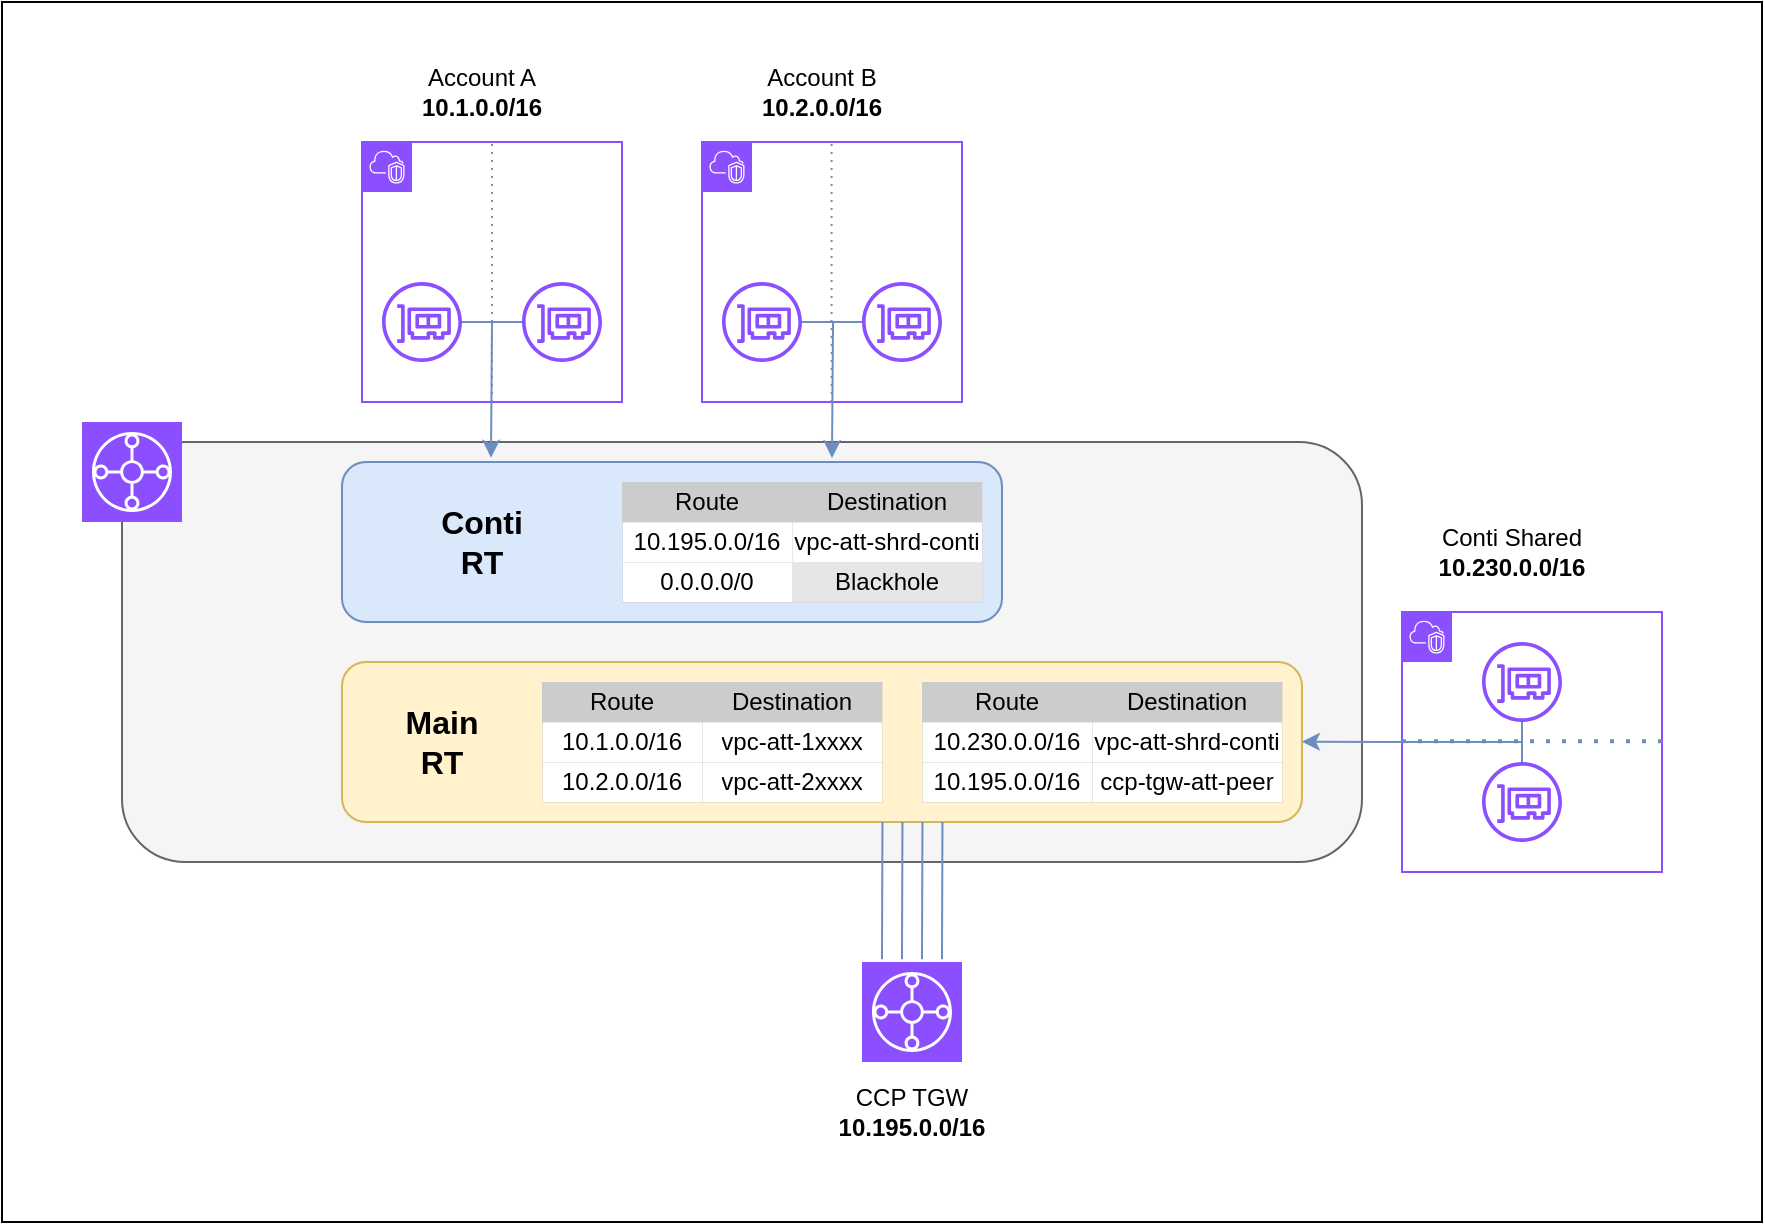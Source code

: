 <mxfile version="24.0.4" type="github" pages="2">
  <diagram name="Page-1" id="bHeleH2iJZLRtm8Bri4A">
    <mxGraphModel dx="1170" dy="650" grid="1" gridSize="10" guides="1" tooltips="1" connect="1" arrows="1" fold="1" page="1" pageScale="1" pageWidth="2000" pageHeight="2500" math="0" shadow="0">
      <root>
        <mxCell id="0" />
        <mxCell id="1" parent="0" />
        <mxCell id="oUUKeHMkKSvbWmKhPIZD-115" value="" style="group" vertex="1" connectable="0" parent="1">
          <mxGeometry x="390" y="290" width="840" height="580" as="geometry" />
        </mxCell>
        <mxCell id="FUO3zjhA67Dk34TEMoPN-1" value="" style="rounded=0;whiteSpace=wrap;html=1;" vertex="1" parent="oUUKeHMkKSvbWmKhPIZD-115">
          <mxGeometry x="-40" y="-30" width="880" height="610" as="geometry" />
        </mxCell>
        <mxCell id="oUUKeHMkKSvbWmKhPIZD-1" value="" style="rounded=1;whiteSpace=wrap;html=1;fillColor=#f5f5f5;fontColor=#333333;strokeColor=#666666;" vertex="1" parent="oUUKeHMkKSvbWmKhPIZD-115">
          <mxGeometry x="20" y="190" width="620" height="210" as="geometry" />
        </mxCell>
        <mxCell id="oUUKeHMkKSvbWmKhPIZD-2" value="" style="points=[[0,0],[0.25,0],[0.5,0],[0.75,0],[1,0],[1,0.25],[1,0.5],[1,0.75],[1,1],[0.75,1],[0.5,1],[0.25,1],[0,1],[0,0.75],[0,0.5],[0,0.25]];outlineConnect=0;gradientColor=none;html=1;whiteSpace=wrap;fontSize=12;fontStyle=0;container=1;pointerEvents=0;collapsible=0;recursiveResize=0;shape=mxgraph.aws4.group;grIcon=mxgraph.aws4.group_vpc2;strokeColor=#8C4FFF;fillColor=none;verticalAlign=top;align=left;spacingLeft=30;fontColor=#AAB7B8;dashed=0;" vertex="1" parent="oUUKeHMkKSvbWmKhPIZD-115">
          <mxGeometry x="140" y="40" width="130" height="130" as="geometry" />
        </mxCell>
        <mxCell id="oUUKeHMkKSvbWmKhPIZD-64" value="" style="group" vertex="1" connectable="0" parent="oUUKeHMkKSvbWmKhPIZD-2">
          <mxGeometry x="10" y="70" width="110" height="40" as="geometry" />
        </mxCell>
        <mxCell id="oUUKeHMkKSvbWmKhPIZD-14" value="" style="sketch=0;outlineConnect=0;fontColor=#232F3E;gradientColor=none;fillColor=#8C4FFF;strokeColor=none;dashed=0;verticalLabelPosition=bottom;verticalAlign=top;align=center;html=1;fontSize=12;fontStyle=0;aspect=fixed;pointerEvents=1;shape=mxgraph.aws4.elastic_network_interface;" vertex="1" parent="oUUKeHMkKSvbWmKhPIZD-64">
          <mxGeometry width="40" height="40" as="geometry" />
        </mxCell>
        <mxCell id="oUUKeHMkKSvbWmKhPIZD-15" value="" style="sketch=0;outlineConnect=0;fontColor=#232F3E;gradientColor=none;fillColor=#8C4FFF;strokeColor=none;dashed=0;verticalLabelPosition=bottom;verticalAlign=top;align=center;html=1;fontSize=12;fontStyle=0;aspect=fixed;pointerEvents=1;shape=mxgraph.aws4.elastic_network_interface;" vertex="1" parent="oUUKeHMkKSvbWmKhPIZD-64">
          <mxGeometry x="70" width="40" height="40" as="geometry" />
        </mxCell>
        <mxCell id="oUUKeHMkKSvbWmKhPIZD-17" value="" style="endArrow=none;html=1;rounded=0;fillColor=#dae8fc;strokeColor=#6c8ebf;" edge="1" parent="oUUKeHMkKSvbWmKhPIZD-64" source="oUUKeHMkKSvbWmKhPIZD-14" target="oUUKeHMkKSvbWmKhPIZD-15">
          <mxGeometry width="50" height="50" relative="1" as="geometry">
            <mxPoint x="180" y="150" as="sourcePoint" />
            <mxPoint x="230" y="100" as="targetPoint" />
          </mxGeometry>
        </mxCell>
        <mxCell id="oUUKeHMkKSvbWmKhPIZD-4" value="" style="points=[[0,0],[0.25,0],[0.5,0],[0.75,0],[1,0],[1,0.25],[1,0.5],[1,0.75],[1,1],[0.75,1],[0.5,1],[0.25,1],[0,1],[0,0.75],[0,0.5],[0,0.25]];outlineConnect=0;gradientColor=none;html=1;whiteSpace=wrap;fontSize=12;fontStyle=0;container=1;pointerEvents=0;collapsible=0;recursiveResize=0;shape=mxgraph.aws4.group;grIcon=mxgraph.aws4.group_vpc2;strokeColor=#8C4FFF;fillColor=none;verticalAlign=top;align=left;spacingLeft=30;fontColor=#AAB7B8;dashed=0;" vertex="1" parent="oUUKeHMkKSvbWmKhPIZD-115">
          <mxGeometry x="660" y="275" width="130" height="130" as="geometry" />
        </mxCell>
        <mxCell id="oUUKeHMkKSvbWmKhPIZD-13" value="" style="endArrow=none;dashed=1;html=1;dashPattern=1 3;strokeWidth=2;rounded=0;exitX=0;exitY=0.5;exitDx=0;exitDy=0;entryX=1;entryY=0.5;entryDx=0;entryDy=0;fillColor=#dae8fc;strokeColor=#6c8ebf;" edge="1" parent="oUUKeHMkKSvbWmKhPIZD-4">
          <mxGeometry width="50" height="50" relative="1" as="geometry">
            <mxPoint y="64.66" as="sourcePoint" />
            <mxPoint x="130" y="64.66" as="targetPoint" />
          </mxGeometry>
        </mxCell>
        <mxCell id="oUUKeHMkKSvbWmKhPIZD-94" value="" style="group" vertex="1" connectable="0" parent="oUUKeHMkKSvbWmKhPIZD-4">
          <mxGeometry x="40" y="15" width="40" height="100" as="geometry" />
        </mxCell>
        <mxCell id="oUUKeHMkKSvbWmKhPIZD-91" value="" style="sketch=0;outlineConnect=0;fontColor=#232F3E;gradientColor=none;fillColor=#8C4FFF;strokeColor=none;dashed=0;verticalLabelPosition=bottom;verticalAlign=top;align=center;html=1;fontSize=12;fontStyle=0;aspect=fixed;pointerEvents=1;shape=mxgraph.aws4.elastic_network_interface;" vertex="1" parent="oUUKeHMkKSvbWmKhPIZD-94">
          <mxGeometry width="40" height="40" as="geometry" />
        </mxCell>
        <mxCell id="oUUKeHMkKSvbWmKhPIZD-92" value="" style="sketch=0;outlineConnect=0;fontColor=#232F3E;gradientColor=none;fillColor=#8C4FFF;strokeColor=none;dashed=0;verticalLabelPosition=bottom;verticalAlign=top;align=center;html=1;fontSize=12;fontStyle=0;aspect=fixed;pointerEvents=1;shape=mxgraph.aws4.elastic_network_interface;" vertex="1" parent="oUUKeHMkKSvbWmKhPIZD-94">
          <mxGeometry y="60" width="40" height="40" as="geometry" />
        </mxCell>
        <mxCell id="oUUKeHMkKSvbWmKhPIZD-93" value="" style="endArrow=none;html=1;rounded=0;fillColor=#dae8fc;strokeColor=#6c8ebf;" edge="1" parent="oUUKeHMkKSvbWmKhPIZD-94" source="oUUKeHMkKSvbWmKhPIZD-91" target="oUUKeHMkKSvbWmKhPIZD-92">
          <mxGeometry width="50" height="50" relative="1" as="geometry">
            <mxPoint x="180" y="150" as="sourcePoint" />
            <mxPoint x="230" y="100" as="targetPoint" />
          </mxGeometry>
        </mxCell>
        <mxCell id="oUUKeHMkKSvbWmKhPIZD-5" value="" style="points=[[0,0],[0.25,0],[0.5,0],[0.75,0],[1,0],[1,0.25],[1,0.5],[1,0.75],[1,1],[0.75,1],[0.5,1],[0.25,1],[0,1],[0,0.75],[0,0.5],[0,0.25]];outlineConnect=0;gradientColor=none;html=1;whiteSpace=wrap;fontSize=12;fontStyle=0;container=1;pointerEvents=0;collapsible=0;recursiveResize=0;shape=mxgraph.aws4.group;grIcon=mxgraph.aws4.group_vpc2;strokeColor=#8C4FFF;fillColor=none;verticalAlign=top;align=left;spacingLeft=30;fontColor=#AAB7B8;dashed=0;" vertex="1" parent="oUUKeHMkKSvbWmKhPIZD-115">
          <mxGeometry x="310" y="40" width="130" height="130" as="geometry" />
        </mxCell>
        <mxCell id="oUUKeHMkKSvbWmKhPIZD-12" value="" style="endArrow=none;dashed=1;html=1;dashPattern=1 3;strokeWidth=1;rounded=0;exitX=0.5;exitY=1;exitDx=0;exitDy=0;entryX=0.5;entryY=0;entryDx=0;entryDy=0;fillColor=#dae8fc;strokeColor=#6c8ebf;" edge="1" parent="oUUKeHMkKSvbWmKhPIZD-5">
          <mxGeometry width="50" height="50" relative="1" as="geometry">
            <mxPoint x="64.8" y="130" as="sourcePoint" />
            <mxPoint x="64.8" as="targetPoint" />
          </mxGeometry>
        </mxCell>
        <mxCell id="oUUKeHMkKSvbWmKhPIZD-75" value="" style="group" vertex="1" connectable="0" parent="oUUKeHMkKSvbWmKhPIZD-5">
          <mxGeometry x="10" y="70" width="110" height="40" as="geometry" />
        </mxCell>
        <mxCell id="oUUKeHMkKSvbWmKhPIZD-76" value="" style="sketch=0;outlineConnect=0;fontColor=#232F3E;gradientColor=none;fillColor=#8C4FFF;strokeColor=none;dashed=0;verticalLabelPosition=bottom;verticalAlign=top;align=center;html=1;fontSize=12;fontStyle=0;aspect=fixed;pointerEvents=1;shape=mxgraph.aws4.elastic_network_interface;" vertex="1" parent="oUUKeHMkKSvbWmKhPIZD-75">
          <mxGeometry width="40" height="40" as="geometry" />
        </mxCell>
        <mxCell id="oUUKeHMkKSvbWmKhPIZD-77" value="" style="sketch=0;outlineConnect=0;fontColor=#232F3E;gradientColor=none;fillColor=#8C4FFF;strokeColor=none;dashed=0;verticalLabelPosition=bottom;verticalAlign=top;align=center;html=1;fontSize=12;fontStyle=0;aspect=fixed;pointerEvents=1;shape=mxgraph.aws4.elastic_network_interface;" vertex="1" parent="oUUKeHMkKSvbWmKhPIZD-75">
          <mxGeometry x="70" width="40" height="40" as="geometry" />
        </mxCell>
        <mxCell id="oUUKeHMkKSvbWmKhPIZD-78" value="" style="endArrow=none;html=1;rounded=0;fillColor=#dae8fc;strokeColor=#6c8ebf;" edge="1" parent="oUUKeHMkKSvbWmKhPIZD-75" source="oUUKeHMkKSvbWmKhPIZD-76" target="oUUKeHMkKSvbWmKhPIZD-77">
          <mxGeometry width="50" height="50" relative="1" as="geometry">
            <mxPoint x="180" y="150" as="sourcePoint" />
            <mxPoint x="230" y="100" as="targetPoint" />
          </mxGeometry>
        </mxCell>
        <mxCell id="oUUKeHMkKSvbWmKhPIZD-79" value="" style="endArrow=classic;html=1;rounded=1;entryX=0.225;entryY=-0.027;entryDx=0;entryDy=0;entryPerimeter=0;edgeStyle=elbowEdgeStyle;fillColor=#dae8fc;strokeColor=#6c8ebf;" edge="1" parent="oUUKeHMkKSvbWmKhPIZD-5">
          <mxGeometry width="50" height="50" relative="1" as="geometry">
            <mxPoint x="65.5" y="90" as="sourcePoint" />
            <mxPoint x="64.5" y="158" as="targetPoint" />
          </mxGeometry>
        </mxCell>
        <mxCell id="oUUKeHMkKSvbWmKhPIZD-7" value="" style="sketch=0;points=[[0,0,0],[0.25,0,0],[0.5,0,0],[0.75,0,0],[1,0,0],[0,1,0],[0.25,1,0],[0.5,1,0],[0.75,1,0],[1,1,0],[0,0.25,0],[0,0.5,0],[0,0.75,0],[1,0.25,0],[1,0.5,0],[1,0.75,0]];outlineConnect=0;fontColor=#232F3E;fillColor=#8C4FFF;strokeColor=#ffffff;dashed=0;verticalLabelPosition=bottom;verticalAlign=top;align=center;html=1;fontSize=12;fontStyle=0;aspect=fixed;shape=mxgraph.aws4.resourceIcon;resIcon=mxgraph.aws4.transit_gateway;" vertex="1" parent="oUUKeHMkKSvbWmKhPIZD-115">
          <mxGeometry y="180" width="50" height="50" as="geometry" />
        </mxCell>
        <mxCell id="oUUKeHMkKSvbWmKhPIZD-11" value="" style="endArrow=none;dashed=1;html=1;dashPattern=1 3;strokeWidth=1;rounded=0;exitX=0.5;exitY=1;exitDx=0;exitDy=0;entryX=0.5;entryY=0;entryDx=0;entryDy=0;fillColor=#dae8fc;strokeColor=#6c8ebf;" edge="1" parent="oUUKeHMkKSvbWmKhPIZD-115" source="oUUKeHMkKSvbWmKhPIZD-2" target="oUUKeHMkKSvbWmKhPIZD-2">
          <mxGeometry width="50" height="50" relative="1" as="geometry">
            <mxPoint x="160" y="90" as="sourcePoint" />
            <mxPoint x="210" y="40" as="targetPoint" />
          </mxGeometry>
        </mxCell>
        <mxCell id="oUUKeHMkKSvbWmKhPIZD-19" value="" style="endArrow=classic;html=1;rounded=1;entryX=0.225;entryY=-0.027;entryDx=0;entryDy=0;entryPerimeter=0;edgeStyle=elbowEdgeStyle;fillColor=#dae8fc;strokeColor=#6c8ebf;" edge="1" parent="oUUKeHMkKSvbWmKhPIZD-115" target="oUUKeHMkKSvbWmKhPIZD-21">
          <mxGeometry width="50" height="50" relative="1" as="geometry">
            <mxPoint x="205" y="130" as="sourcePoint" />
            <mxPoint x="270" y="150" as="targetPoint" />
          </mxGeometry>
        </mxCell>
        <mxCell id="oUUKeHMkKSvbWmKhPIZD-21" value="" style="rounded=1;whiteSpace=wrap;html=1;fillColor=#dae8fc;strokeColor=#6c8ebf;" vertex="1" parent="oUUKeHMkKSvbWmKhPIZD-115">
          <mxGeometry x="130" y="200" width="330" height="80" as="geometry" />
        </mxCell>
        <mxCell id="oUUKeHMkKSvbWmKhPIZD-22" value="" style="rounded=1;whiteSpace=wrap;html=1;fillColor=#fff2cc;strokeColor=#d6b656;" vertex="1" parent="oUUKeHMkKSvbWmKhPIZD-115">
          <mxGeometry x="130" y="300" width="480" height="80" as="geometry" />
        </mxCell>
        <mxCell id="oUUKeHMkKSvbWmKhPIZD-40" value="" style="shape=table;startSize=0;container=1;collapsible=0;childLayout=tableLayout;swimlaneFillColor=default;strokeWidth=0;" vertex="1" parent="oUUKeHMkKSvbWmKhPIZD-115">
          <mxGeometry x="420" y="310" width="180" height="60" as="geometry" />
        </mxCell>
        <mxCell id="oUUKeHMkKSvbWmKhPIZD-41" value="" style="shape=tableRow;horizontal=0;startSize=0;swimlaneHead=0;swimlaneBody=0;strokeColor=inherit;top=0;left=0;bottom=0;right=0;collapsible=0;dropTarget=0;fillColor=none;points=[[0,0.5],[1,0.5]];portConstraint=eastwest;" vertex="1" parent="oUUKeHMkKSvbWmKhPIZD-40">
          <mxGeometry width="180" height="20" as="geometry" />
        </mxCell>
        <mxCell id="oUUKeHMkKSvbWmKhPIZD-42" value="Route" style="shape=partialRectangle;html=1;whiteSpace=wrap;connectable=0;strokeColor=inherit;overflow=hidden;fillColor=#CCCCCC;top=0;left=0;bottom=0;right=0;pointerEvents=1;" vertex="1" parent="oUUKeHMkKSvbWmKhPIZD-41">
          <mxGeometry width="85" height="20" as="geometry">
            <mxRectangle width="85" height="20" as="alternateBounds" />
          </mxGeometry>
        </mxCell>
        <mxCell id="oUUKeHMkKSvbWmKhPIZD-43" value="Destination" style="shape=partialRectangle;html=1;whiteSpace=wrap;connectable=0;strokeColor=inherit;overflow=hidden;fillColor=#CCCCCC;top=0;left=0;bottom=0;right=0;pointerEvents=1;" vertex="1" parent="oUUKeHMkKSvbWmKhPIZD-41">
          <mxGeometry x="85" width="95" height="20" as="geometry">
            <mxRectangle width="95" height="20" as="alternateBounds" />
          </mxGeometry>
        </mxCell>
        <mxCell id="oUUKeHMkKSvbWmKhPIZD-44" value="" style="shape=tableRow;horizontal=0;startSize=0;swimlaneHead=0;swimlaneBody=0;strokeColor=inherit;top=0;left=0;bottom=0;right=0;collapsible=0;dropTarget=0;fillColor=none;points=[[0,0.5],[1,0.5]];portConstraint=eastwest;" vertex="1" parent="oUUKeHMkKSvbWmKhPIZD-40">
          <mxGeometry y="20" width="180" height="20" as="geometry" />
        </mxCell>
        <mxCell id="oUUKeHMkKSvbWmKhPIZD-45" value="10.230.0.0/16" style="shape=partialRectangle;html=1;whiteSpace=wrap;connectable=0;strokeColor=inherit;overflow=hidden;fillColor=none;top=0;left=0;bottom=0;right=0;pointerEvents=1;" vertex="1" parent="oUUKeHMkKSvbWmKhPIZD-44">
          <mxGeometry width="85" height="20" as="geometry">
            <mxRectangle width="85" height="20" as="alternateBounds" />
          </mxGeometry>
        </mxCell>
        <mxCell id="oUUKeHMkKSvbWmKhPIZD-46" value="vpc-att-shrd-conti" style="shape=partialRectangle;html=1;whiteSpace=wrap;connectable=0;strokeColor=inherit;overflow=hidden;fillColor=none;top=0;left=0;bottom=0;right=0;pointerEvents=1;" vertex="1" parent="oUUKeHMkKSvbWmKhPIZD-44">
          <mxGeometry x="85" width="95" height="20" as="geometry">
            <mxRectangle width="95" height="20" as="alternateBounds" />
          </mxGeometry>
        </mxCell>
        <mxCell id="oUUKeHMkKSvbWmKhPIZD-47" value="" style="shape=tableRow;horizontal=0;startSize=0;swimlaneHead=0;swimlaneBody=0;strokeColor=inherit;top=0;left=0;bottom=0;right=0;collapsible=0;dropTarget=0;fillColor=none;points=[[0,0.5],[1,0.5]];portConstraint=eastwest;" vertex="1" parent="oUUKeHMkKSvbWmKhPIZD-40">
          <mxGeometry y="40" width="180" height="20" as="geometry" />
        </mxCell>
        <mxCell id="oUUKeHMkKSvbWmKhPIZD-48" value="&lt;span style=&quot;font-family: Arial, Verdana, sans-serif; text-align: start;&quot;&gt;&lt;font style=&quot;font-size: 12px;&quot;&gt;10.195.0.0/16&lt;/font&gt;&lt;/span&gt;" style="shape=partialRectangle;html=1;whiteSpace=wrap;connectable=0;strokeColor=inherit;overflow=hidden;fillColor=none;top=0;left=0;bottom=0;right=0;pointerEvents=1;" vertex="1" parent="oUUKeHMkKSvbWmKhPIZD-47">
          <mxGeometry width="85" height="20" as="geometry">
            <mxRectangle width="85" height="20" as="alternateBounds" />
          </mxGeometry>
        </mxCell>
        <mxCell id="oUUKeHMkKSvbWmKhPIZD-49" value="ccp-tgw-att-peer" style="shape=partialRectangle;html=1;whiteSpace=wrap;connectable=0;strokeColor=inherit;overflow=hidden;fillColor=none;top=0;left=0;bottom=0;right=0;pointerEvents=1;" vertex="1" parent="oUUKeHMkKSvbWmKhPIZD-47">
          <mxGeometry x="85" width="95" height="20" as="geometry">
            <mxRectangle width="95" height="20" as="alternateBounds" />
          </mxGeometry>
        </mxCell>
        <mxCell id="oUUKeHMkKSvbWmKhPIZD-50" value="" style="shape=table;startSize=0;container=1;collapsible=0;childLayout=tableLayout;swimlaneFillColor=default;strokeWidth=0;" vertex="1" parent="oUUKeHMkKSvbWmKhPIZD-115">
          <mxGeometry x="230" y="310" width="170" height="60" as="geometry" />
        </mxCell>
        <mxCell id="oUUKeHMkKSvbWmKhPIZD-51" value="" style="shape=tableRow;horizontal=0;startSize=0;swimlaneHead=0;swimlaneBody=0;strokeColor=inherit;top=0;left=0;bottom=0;right=0;collapsible=0;dropTarget=0;fillColor=none;points=[[0,0.5],[1,0.5]];portConstraint=eastwest;" vertex="1" parent="oUUKeHMkKSvbWmKhPIZD-50">
          <mxGeometry width="170" height="20" as="geometry" />
        </mxCell>
        <mxCell id="oUUKeHMkKSvbWmKhPIZD-52" value="Route" style="shape=partialRectangle;html=1;whiteSpace=wrap;connectable=0;strokeColor=inherit;overflow=hidden;fillColor=#CCCCCC;top=0;left=0;bottom=0;right=0;pointerEvents=1;" vertex="1" parent="oUUKeHMkKSvbWmKhPIZD-51">
          <mxGeometry width="80" height="20" as="geometry">
            <mxRectangle width="80" height="20" as="alternateBounds" />
          </mxGeometry>
        </mxCell>
        <mxCell id="oUUKeHMkKSvbWmKhPIZD-53" value="Destination" style="shape=partialRectangle;html=1;whiteSpace=wrap;connectable=0;strokeColor=inherit;overflow=hidden;fillColor=#CCCCCC;top=0;left=0;bottom=0;right=0;pointerEvents=1;" vertex="1" parent="oUUKeHMkKSvbWmKhPIZD-51">
          <mxGeometry x="80" width="90" height="20" as="geometry">
            <mxRectangle width="90" height="20" as="alternateBounds" />
          </mxGeometry>
        </mxCell>
        <mxCell id="oUUKeHMkKSvbWmKhPIZD-54" value="" style="shape=tableRow;horizontal=0;startSize=0;swimlaneHead=0;swimlaneBody=0;strokeColor=inherit;top=0;left=0;bottom=0;right=0;collapsible=0;dropTarget=0;fillColor=none;points=[[0,0.5],[1,0.5]];portConstraint=eastwest;" vertex="1" parent="oUUKeHMkKSvbWmKhPIZD-50">
          <mxGeometry y="20" width="170" height="20" as="geometry" />
        </mxCell>
        <mxCell id="oUUKeHMkKSvbWmKhPIZD-55" value="10.1.0.0/16" style="shape=partialRectangle;html=1;whiteSpace=wrap;connectable=0;strokeColor=inherit;overflow=hidden;fillColor=none;top=0;left=0;bottom=0;right=0;pointerEvents=1;" vertex="1" parent="oUUKeHMkKSvbWmKhPIZD-54">
          <mxGeometry width="80" height="20" as="geometry">
            <mxRectangle width="80" height="20" as="alternateBounds" />
          </mxGeometry>
        </mxCell>
        <mxCell id="oUUKeHMkKSvbWmKhPIZD-56" value="vpc-att-1xxxx" style="shape=partialRectangle;html=1;whiteSpace=wrap;connectable=0;strokeColor=inherit;overflow=hidden;fillColor=none;top=0;left=0;bottom=0;right=0;pointerEvents=1;" vertex="1" parent="oUUKeHMkKSvbWmKhPIZD-54">
          <mxGeometry x="80" width="90" height="20" as="geometry">
            <mxRectangle width="90" height="20" as="alternateBounds" />
          </mxGeometry>
        </mxCell>
        <mxCell id="oUUKeHMkKSvbWmKhPIZD-57" value="" style="shape=tableRow;horizontal=0;startSize=0;swimlaneHead=0;swimlaneBody=0;strokeColor=inherit;top=0;left=0;bottom=0;right=0;collapsible=0;dropTarget=0;fillColor=none;points=[[0,0.5],[1,0.5]];portConstraint=eastwest;" vertex="1" parent="oUUKeHMkKSvbWmKhPIZD-50">
          <mxGeometry y="40" width="170" height="20" as="geometry" />
        </mxCell>
        <mxCell id="oUUKeHMkKSvbWmKhPIZD-58" value="10.2.0.0/16" style="shape=partialRectangle;html=1;whiteSpace=wrap;connectable=0;strokeColor=inherit;overflow=hidden;fillColor=none;top=0;left=0;bottom=0;right=0;pointerEvents=1;" vertex="1" parent="oUUKeHMkKSvbWmKhPIZD-57">
          <mxGeometry width="80" height="20" as="geometry">
            <mxRectangle width="80" height="20" as="alternateBounds" />
          </mxGeometry>
        </mxCell>
        <mxCell id="oUUKeHMkKSvbWmKhPIZD-59" value="vpc-att-2xxxx" style="shape=partialRectangle;html=1;whiteSpace=wrap;connectable=0;strokeColor=inherit;overflow=hidden;fillColor=none;top=0;left=0;bottom=0;right=0;pointerEvents=1;" vertex="1" parent="oUUKeHMkKSvbWmKhPIZD-57">
          <mxGeometry x="80" width="90" height="20" as="geometry">
            <mxRectangle width="90" height="20" as="alternateBounds" />
          </mxGeometry>
        </mxCell>
        <mxCell id="oUUKeHMkKSvbWmKhPIZD-80" value="" style="shape=table;startSize=0;container=1;collapsible=0;childLayout=tableLayout;swimlaneFillColor=default;strokeWidth=0;" vertex="1" parent="oUUKeHMkKSvbWmKhPIZD-115">
          <mxGeometry x="270" y="210" width="180" height="60" as="geometry" />
        </mxCell>
        <mxCell id="oUUKeHMkKSvbWmKhPIZD-81" value="" style="shape=tableRow;horizontal=0;startSize=0;swimlaneHead=0;swimlaneBody=0;strokeColor=inherit;top=0;left=0;bottom=0;right=0;collapsible=0;dropTarget=0;fillColor=none;points=[[0,0.5],[1,0.5]];portConstraint=eastwest;" vertex="1" parent="oUUKeHMkKSvbWmKhPIZD-80">
          <mxGeometry width="180" height="20" as="geometry" />
        </mxCell>
        <mxCell id="oUUKeHMkKSvbWmKhPIZD-82" value="Route" style="shape=partialRectangle;html=1;whiteSpace=wrap;connectable=0;strokeColor=inherit;overflow=hidden;fillColor=#CCCCCC;top=0;left=0;bottom=0;right=0;pointerEvents=1;" vertex="1" parent="oUUKeHMkKSvbWmKhPIZD-81">
          <mxGeometry width="85" height="20" as="geometry">
            <mxRectangle width="85" height="20" as="alternateBounds" />
          </mxGeometry>
        </mxCell>
        <mxCell id="oUUKeHMkKSvbWmKhPIZD-83" value="Destination" style="shape=partialRectangle;html=1;whiteSpace=wrap;connectable=0;strokeColor=inherit;overflow=hidden;fillColor=#CCCCCC;top=0;left=0;bottom=0;right=0;pointerEvents=1;" vertex="1" parent="oUUKeHMkKSvbWmKhPIZD-81">
          <mxGeometry x="85" width="95" height="20" as="geometry">
            <mxRectangle width="95" height="20" as="alternateBounds" />
          </mxGeometry>
        </mxCell>
        <mxCell id="oUUKeHMkKSvbWmKhPIZD-84" value="" style="shape=tableRow;horizontal=0;startSize=0;swimlaneHead=0;swimlaneBody=0;strokeColor=inherit;top=0;left=0;bottom=0;right=0;collapsible=0;dropTarget=0;fillColor=none;points=[[0,0.5],[1,0.5]];portConstraint=eastwest;" vertex="1" parent="oUUKeHMkKSvbWmKhPIZD-80">
          <mxGeometry y="20" width="180" height="20" as="geometry" />
        </mxCell>
        <mxCell id="oUUKeHMkKSvbWmKhPIZD-85" value="&lt;span style=&quot;font-family: Arial, Verdana, sans-serif; text-align: start;&quot;&gt;&lt;font style=&quot;font-size: 12px;&quot;&gt;10.195.0.0/16&lt;/font&gt;&lt;/span&gt;" style="shape=partialRectangle;html=1;whiteSpace=wrap;connectable=0;strokeColor=inherit;overflow=hidden;fillColor=none;top=0;left=0;bottom=0;right=0;pointerEvents=1;" vertex="1" parent="oUUKeHMkKSvbWmKhPIZD-84">
          <mxGeometry width="85" height="20" as="geometry">
            <mxRectangle width="85" height="20" as="alternateBounds" />
          </mxGeometry>
        </mxCell>
        <mxCell id="oUUKeHMkKSvbWmKhPIZD-86" value="vpc-att-shrd-conti" style="shape=partialRectangle;html=1;whiteSpace=wrap;connectable=0;strokeColor=inherit;overflow=hidden;fillColor=none;top=0;left=0;bottom=0;right=0;pointerEvents=1;" vertex="1" parent="oUUKeHMkKSvbWmKhPIZD-84">
          <mxGeometry x="85" width="95" height="20" as="geometry">
            <mxRectangle width="95" height="20" as="alternateBounds" />
          </mxGeometry>
        </mxCell>
        <mxCell id="oUUKeHMkKSvbWmKhPIZD-87" value="" style="shape=tableRow;horizontal=0;startSize=0;swimlaneHead=0;swimlaneBody=0;strokeColor=inherit;top=0;left=0;bottom=0;right=0;collapsible=0;dropTarget=0;fillColor=none;points=[[0,0.5],[1,0.5]];portConstraint=eastwest;" vertex="1" parent="oUUKeHMkKSvbWmKhPIZD-80">
          <mxGeometry y="40" width="180" height="20" as="geometry" />
        </mxCell>
        <mxCell id="oUUKeHMkKSvbWmKhPIZD-88" value="0.0.0.0/0" style="shape=partialRectangle;html=1;whiteSpace=wrap;connectable=0;strokeColor=inherit;overflow=hidden;fillColor=none;top=0;left=0;bottom=0;right=0;pointerEvents=1;" vertex="1" parent="oUUKeHMkKSvbWmKhPIZD-87">
          <mxGeometry width="85" height="20" as="geometry">
            <mxRectangle width="85" height="20" as="alternateBounds" />
          </mxGeometry>
        </mxCell>
        <mxCell id="oUUKeHMkKSvbWmKhPIZD-89" value="Blackhole" style="shape=partialRectangle;html=1;whiteSpace=wrap;connectable=0;strokeColor=inherit;overflow=hidden;fillColor=#E6E6E6;top=0;left=0;bottom=0;right=0;pointerEvents=1;" vertex="1" parent="oUUKeHMkKSvbWmKhPIZD-87">
          <mxGeometry x="85" width="95" height="20" as="geometry">
            <mxRectangle width="95" height="20" as="alternateBounds" />
          </mxGeometry>
        </mxCell>
        <mxCell id="oUUKeHMkKSvbWmKhPIZD-95" value="" style="endArrow=classic;html=1;rounded=1;entryX=0.225;entryY=-0.027;entryDx=0;entryDy=0;entryPerimeter=0;edgeStyle=elbowEdgeStyle;fillColor=#dae8fc;strokeColor=#6c8ebf;" edge="1" parent="oUUKeHMkKSvbWmKhPIZD-115">
          <mxGeometry width="50" height="50" relative="1" as="geometry">
            <mxPoint x="720" y="340" as="sourcePoint" />
            <mxPoint x="610" y="339.83" as="targetPoint" />
          </mxGeometry>
        </mxCell>
        <mxCell id="oUUKeHMkKSvbWmKhPIZD-96" value="&lt;div&gt;Account A&lt;/div&gt;&lt;b&gt;10.1.0.0/16&lt;/b&gt;" style="text;html=1;align=center;verticalAlign=middle;whiteSpace=wrap;rounded=0;" vertex="1" parent="oUUKeHMkKSvbWmKhPIZD-115">
          <mxGeometry x="170" width="60" height="30" as="geometry" />
        </mxCell>
        <mxCell id="oUUKeHMkKSvbWmKhPIZD-98" value="&lt;div&gt;Account B&lt;/div&gt;&lt;b&gt;10.2.0.0/16&lt;/b&gt;" style="text;html=1;align=center;verticalAlign=middle;whiteSpace=wrap;rounded=0;" vertex="1" parent="oUUKeHMkKSvbWmKhPIZD-115">
          <mxGeometry x="340" width="60" height="30" as="geometry" />
        </mxCell>
        <mxCell id="oUUKeHMkKSvbWmKhPIZD-99" value="&lt;div&gt;Conti Shared&lt;/div&gt;&lt;b&gt;10.230.0.0/16&lt;/b&gt;" style="text;html=1;align=center;verticalAlign=middle;whiteSpace=wrap;rounded=0;" vertex="1" parent="oUUKeHMkKSvbWmKhPIZD-115">
          <mxGeometry x="680" y="230" width="70" height="30" as="geometry" />
        </mxCell>
        <mxCell id="oUUKeHMkKSvbWmKhPIZD-100" value="&lt;b&gt;&lt;font style=&quot;font-size: 16px;&quot;&gt;Conti RT&lt;/font&gt;&lt;/b&gt;" style="text;html=1;align=center;verticalAlign=middle;whiteSpace=wrap;rounded=0;" vertex="1" parent="oUUKeHMkKSvbWmKhPIZD-115">
          <mxGeometry x="170" y="225" width="60" height="30" as="geometry" />
        </mxCell>
        <mxCell id="oUUKeHMkKSvbWmKhPIZD-101" value="&lt;b&gt;&lt;font style=&quot;font-size: 16px;&quot;&gt;Main RT&lt;/font&gt;&lt;/b&gt;" style="text;html=1;align=center;verticalAlign=middle;whiteSpace=wrap;rounded=0;" vertex="1" parent="oUUKeHMkKSvbWmKhPIZD-115">
          <mxGeometry x="150" y="325" width="60" height="30" as="geometry" />
        </mxCell>
        <mxCell id="oUUKeHMkKSvbWmKhPIZD-102" value="" style="sketch=0;points=[[0,0,0],[0.25,0,0],[0.5,0,0],[0.75,0,0],[1,0,0],[0,1,0],[0.25,1,0],[0.5,1,0],[0.75,1,0],[1,1,0],[0,0.25,0],[0,0.5,0],[0,0.75,0],[1,0.25,0],[1,0.5,0],[1,0.75,0]];outlineConnect=0;fontColor=#232F3E;fillColor=#8C4FFF;strokeColor=#ffffff;dashed=0;verticalLabelPosition=bottom;verticalAlign=top;align=center;html=1;fontSize=12;fontStyle=0;aspect=fixed;shape=mxgraph.aws4.resourceIcon;resIcon=mxgraph.aws4.transit_gateway;" vertex="1" parent="oUUKeHMkKSvbWmKhPIZD-115">
          <mxGeometry x="390" y="450" width="50" height="50" as="geometry" />
        </mxCell>
        <mxCell id="oUUKeHMkKSvbWmKhPIZD-103" value="&lt;div&gt;CCP TGW&lt;/div&gt;&lt;b&gt;10.195.0.0/16&lt;/b&gt;" style="text;html=1;align=center;verticalAlign=middle;whiteSpace=wrap;rounded=0;" vertex="1" parent="oUUKeHMkKSvbWmKhPIZD-115">
          <mxGeometry x="380" y="510" width="70" height="30" as="geometry" />
        </mxCell>
        <mxCell id="oUUKeHMkKSvbWmKhPIZD-114" value="" style="group;strokeWidth=5;" vertex="1" connectable="0" parent="oUUKeHMkKSvbWmKhPIZD-115">
          <mxGeometry x="400" y="380" width="30.23" height="68.67" as="geometry" />
        </mxCell>
        <mxCell id="oUUKeHMkKSvbWmKhPIZD-110" value="" style="endArrow=none;html=1;rounded=0;entryX=0.561;entryY=1.011;entryDx=0;entryDy=0;entryPerimeter=0;exitX=0.181;exitY=-0.009;exitDx=0;exitDy=0;exitPerimeter=0;fillColor=#dae8fc;strokeColor=#6c8ebf;" edge="1" parent="oUUKeHMkKSvbWmKhPIZD-114">
          <mxGeometry width="50" height="50" relative="1" as="geometry">
            <mxPoint y="68.67" as="sourcePoint" />
            <mxPoint x="0.23" as="targetPoint" />
          </mxGeometry>
        </mxCell>
        <mxCell id="oUUKeHMkKSvbWmKhPIZD-111" value="" style="endArrow=none;html=1;rounded=0;entryX=0.561;entryY=1.011;entryDx=0;entryDy=0;entryPerimeter=0;exitX=0.181;exitY=-0.009;exitDx=0;exitDy=0;exitPerimeter=0;fillColor=#dae8fc;strokeColor=#6c8ebf;" edge="1" parent="oUUKeHMkKSvbWmKhPIZD-114">
          <mxGeometry width="50" height="50" relative="1" as="geometry">
            <mxPoint x="10" y="68.67" as="sourcePoint" />
            <mxPoint x="10.23" as="targetPoint" />
          </mxGeometry>
        </mxCell>
        <mxCell id="oUUKeHMkKSvbWmKhPIZD-112" value="" style="endArrow=none;html=1;rounded=0;entryX=0.561;entryY=1.011;entryDx=0;entryDy=0;entryPerimeter=0;exitX=0.181;exitY=-0.009;exitDx=0;exitDy=0;exitPerimeter=0;fillColor=#dae8fc;strokeColor=#6c8ebf;" edge="1" parent="oUUKeHMkKSvbWmKhPIZD-114">
          <mxGeometry width="50" height="50" relative="1" as="geometry">
            <mxPoint x="20" y="68.67" as="sourcePoint" />
            <mxPoint x="20.23" as="targetPoint" />
          </mxGeometry>
        </mxCell>
        <mxCell id="oUUKeHMkKSvbWmKhPIZD-113" value="" style="endArrow=none;html=1;rounded=0;entryX=0.561;entryY=1.011;entryDx=0;entryDy=0;entryPerimeter=0;exitX=0.181;exitY=-0.009;exitDx=0;exitDy=0;exitPerimeter=0;fillColor=#dae8fc;strokeColor=#6c8ebf;" edge="1" parent="oUUKeHMkKSvbWmKhPIZD-114">
          <mxGeometry width="50" height="50" relative="1" as="geometry">
            <mxPoint x="30" y="68.67" as="sourcePoint" />
            <mxPoint x="30.23" as="targetPoint" />
          </mxGeometry>
        </mxCell>
      </root>
    </mxGraphModel>
  </diagram>
  <diagram id="u-Lz-J6355P9_z0LO9NP" name="Page-2">
    <mxGraphModel dx="1560" dy="867" grid="1" gridSize="10" guides="1" tooltips="1" connect="1" arrows="1" fold="1" page="1" pageScale="1" pageWidth="2000" pageHeight="2500" math="0" shadow="0">
      <root>
        <mxCell id="0" />
        <mxCell id="1" parent="0" />
        <mxCell id="3smfclU-O7i7ZLiQvgsw-1" value="" style="rounded=0;whiteSpace=wrap;html=1;" vertex="1" parent="1">
          <mxGeometry x="355" y="190" width="1075" height="760" as="geometry" />
        </mxCell>
        <mxCell id="79kktNxbH12Kgg7IBHak-42" value="" style="rounded=0;whiteSpace=wrap;html=1;fillColor=#D5E8D4;strokeColor=#6c8ebf;" vertex="1" parent="1">
          <mxGeometry x="860" y="240" width="320" height="230" as="geometry" />
        </mxCell>
        <mxCell id="79kktNxbH12Kgg7IBHak-41" value="" style="rounded=0;whiteSpace=wrap;html=1;fillColor=#dae8fc;strokeColor=#6c8ebf;" vertex="1" parent="1">
          <mxGeometry x="520" y="240" width="320" height="230" as="geometry" />
        </mxCell>
        <mxCell id="VCoWpwsAgRyOKBQV-suw-2" value="" style="rounded=1;whiteSpace=wrap;html=1;fillColor=#f5f5f5;fontColor=#333333;strokeColor=#666666;" vertex="1" parent="1">
          <mxGeometry x="410" y="480" width="840" height="250" as="geometry" />
        </mxCell>
        <mxCell id="VCoWpwsAgRyOKBQV-suw-21" value="" style="sketch=0;points=[[0,0,0],[0.25,0,0],[0.5,0,0],[0.75,0,0],[1,0,0],[0,1,0],[0.25,1,0],[0.5,1,0],[0.75,1,0],[1,1,0],[0,0.25,0],[0,0.5,0],[0,0.75,0],[1,0.25,0],[1,0.5,0],[1,0.75,0]];outlineConnect=0;fontColor=#232F3E;fillColor=#8C4FFF;strokeColor=#ffffff;dashed=0;verticalLabelPosition=bottom;verticalAlign=top;align=center;html=1;fontSize=12;fontStyle=0;aspect=fixed;shape=mxgraph.aws4.resourceIcon;resIcon=mxgraph.aws4.transit_gateway;" vertex="1" parent="1">
          <mxGeometry x="390" y="470" width="50" height="50" as="geometry" />
        </mxCell>
        <mxCell id="VCoWpwsAgRyOKBQV-suw-25" value="" style="rounded=1;whiteSpace=wrap;html=1;fillColor=#fff2cc;strokeColor=#d6b656;" vertex="1" parent="1">
          <mxGeometry x="520" y="580" width="480" height="130" as="geometry" />
        </mxCell>
        <mxCell id="VCoWpwsAgRyOKBQV-suw-26" value="" style="shape=table;startSize=0;container=1;collapsible=0;childLayout=tableLayout;swimlaneFillColor=default;strokeWidth=0;" vertex="1" parent="1">
          <mxGeometry x="800" y="600" width="190" height="80" as="geometry" />
        </mxCell>
        <mxCell id="VCoWpwsAgRyOKBQV-suw-27" value="" style="shape=tableRow;horizontal=0;startSize=0;swimlaneHead=0;swimlaneBody=0;strokeColor=inherit;top=0;left=0;bottom=0;right=0;collapsible=0;dropTarget=0;fillColor=none;points=[[0,0.5],[1,0.5]];portConstraint=eastwest;" vertex="1" parent="VCoWpwsAgRyOKBQV-suw-26">
          <mxGeometry width="190" height="20" as="geometry" />
        </mxCell>
        <mxCell id="VCoWpwsAgRyOKBQV-suw-28" value="Route" style="shape=partialRectangle;html=1;whiteSpace=wrap;connectable=0;strokeColor=inherit;overflow=hidden;fillColor=#CCCCCC;top=0;left=0;bottom=0;right=0;pointerEvents=1;" vertex="1" parent="VCoWpwsAgRyOKBQV-suw-27">
          <mxGeometry width="85" height="20" as="geometry">
            <mxRectangle width="85" height="20" as="alternateBounds" />
          </mxGeometry>
        </mxCell>
        <mxCell id="VCoWpwsAgRyOKBQV-suw-29" value="Destination" style="shape=partialRectangle;html=1;whiteSpace=wrap;connectable=0;strokeColor=inherit;overflow=hidden;fillColor=#CCCCCC;top=0;left=0;bottom=0;right=0;pointerEvents=1;" vertex="1" parent="VCoWpwsAgRyOKBQV-suw-27">
          <mxGeometry x="85" width="105" height="20" as="geometry">
            <mxRectangle width="105" height="20" as="alternateBounds" />
          </mxGeometry>
        </mxCell>
        <mxCell id="VCoWpwsAgRyOKBQV-suw-30" value="" style="shape=tableRow;horizontal=0;startSize=0;swimlaneHead=0;swimlaneBody=0;strokeColor=inherit;top=0;left=0;bottom=0;right=0;collapsible=0;dropTarget=0;fillColor=none;points=[[0,0.5],[1,0.5]];portConstraint=eastwest;" vertex="1" parent="VCoWpwsAgRyOKBQV-suw-26">
          <mxGeometry y="20" width="190" height="20" as="geometry" />
        </mxCell>
        <mxCell id="VCoWpwsAgRyOKBQV-suw-31" value="10.230.0.0/16" style="shape=partialRectangle;html=1;whiteSpace=wrap;connectable=0;strokeColor=inherit;overflow=hidden;fillColor=none;top=0;left=0;bottom=0;right=0;pointerEvents=1;" vertex="1" parent="VCoWpwsAgRyOKBQV-suw-30">
          <mxGeometry width="85" height="20" as="geometry">
            <mxRectangle width="85" height="20" as="alternateBounds" />
          </mxGeometry>
        </mxCell>
        <mxCell id="VCoWpwsAgRyOKBQV-suw-32" value="vpc-att-shrd-conti" style="shape=partialRectangle;html=1;whiteSpace=wrap;connectable=0;strokeColor=inherit;overflow=hidden;fillColor=none;top=0;left=0;bottom=0;right=0;pointerEvents=1;" vertex="1" parent="VCoWpwsAgRyOKBQV-suw-30">
          <mxGeometry x="85" width="105" height="20" as="geometry">
            <mxRectangle width="105" height="20" as="alternateBounds" />
          </mxGeometry>
        </mxCell>
        <mxCell id="VCoWpwsAgRyOKBQV-suw-33" value="" style="shape=tableRow;horizontal=0;startSize=0;swimlaneHead=0;swimlaneBody=0;strokeColor=inherit;top=0;left=0;bottom=0;right=0;collapsible=0;dropTarget=0;fillColor=none;points=[[0,0.5],[1,0.5]];portConstraint=eastwest;" vertex="1" parent="VCoWpwsAgRyOKBQV-suw-26">
          <mxGeometry y="40" width="190" height="20" as="geometry" />
        </mxCell>
        <mxCell id="VCoWpwsAgRyOKBQV-suw-34" value="10.231.0.0/16" style="shape=partialRectangle;html=1;whiteSpace=wrap;connectable=0;strokeColor=inherit;overflow=hidden;fillColor=none;top=0;left=0;bottom=0;right=0;pointerEvents=1;" vertex="1" parent="VCoWpwsAgRyOKBQV-suw-33">
          <mxGeometry width="85" height="20" as="geometry">
            <mxRectangle width="85" height="20" as="alternateBounds" />
          </mxGeometry>
        </mxCell>
        <mxCell id="VCoWpwsAgRyOKBQV-suw-35" value="vpc-att-shrd-aurora" style="shape=partialRectangle;html=1;whiteSpace=wrap;connectable=0;strokeColor=inherit;overflow=hidden;fillColor=none;top=0;left=0;bottom=0;right=0;pointerEvents=1;" vertex="1" parent="VCoWpwsAgRyOKBQV-suw-33">
          <mxGeometry x="85" width="105" height="20" as="geometry">
            <mxRectangle width="105" height="20" as="alternateBounds" />
          </mxGeometry>
        </mxCell>
        <mxCell id="ECv0tsMCtdTpSBm7JZge-7" style="shape=tableRow;horizontal=0;startSize=0;swimlaneHead=0;swimlaneBody=0;strokeColor=inherit;top=0;left=0;bottom=0;right=0;collapsible=0;dropTarget=0;fillColor=none;points=[[0,0.5],[1,0.5]];portConstraint=eastwest;" vertex="1" parent="VCoWpwsAgRyOKBQV-suw-26">
          <mxGeometry y="60" width="190" height="20" as="geometry" />
        </mxCell>
        <mxCell id="ECv0tsMCtdTpSBm7JZge-8" value="&lt;span style=&quot;font-family: Arial, Verdana, sans-serif; text-align: start;&quot;&gt;10.195.0.0/16&lt;/span&gt;" style="shape=partialRectangle;html=1;whiteSpace=wrap;connectable=0;strokeColor=inherit;overflow=hidden;fillColor=none;top=0;left=0;bottom=0;right=0;pointerEvents=1;" vertex="1" parent="ECv0tsMCtdTpSBm7JZge-7">
          <mxGeometry width="85" height="20" as="geometry">
            <mxRectangle width="85" height="20" as="alternateBounds" />
          </mxGeometry>
        </mxCell>
        <mxCell id="ECv0tsMCtdTpSBm7JZge-9" value="ccp-tgw-att-peer" style="shape=partialRectangle;html=1;whiteSpace=wrap;connectable=0;strokeColor=inherit;overflow=hidden;fillColor=none;top=0;left=0;bottom=0;right=0;pointerEvents=1;" vertex="1" parent="ECv0tsMCtdTpSBm7JZge-7">
          <mxGeometry x="85" width="105" height="20" as="geometry">
            <mxRectangle width="105" height="20" as="alternateBounds" />
          </mxGeometry>
        </mxCell>
        <mxCell id="VCoWpwsAgRyOKBQV-suw-36" value="" style="shape=table;startSize=0;container=1;collapsible=0;childLayout=tableLayout;swimlaneFillColor=default;strokeWidth=0;" vertex="1" parent="1">
          <mxGeometry x="620" y="600" width="170" height="100" as="geometry" />
        </mxCell>
        <mxCell id="VCoWpwsAgRyOKBQV-suw-37" value="" style="shape=tableRow;horizontal=0;startSize=0;swimlaneHead=0;swimlaneBody=0;strokeColor=inherit;top=0;left=0;bottom=0;right=0;collapsible=0;dropTarget=0;fillColor=none;points=[[0,0.5],[1,0.5]];portConstraint=eastwest;" vertex="1" parent="VCoWpwsAgRyOKBQV-suw-36">
          <mxGeometry width="170" height="20" as="geometry" />
        </mxCell>
        <mxCell id="VCoWpwsAgRyOKBQV-suw-38" value="Route" style="shape=partialRectangle;html=1;whiteSpace=wrap;connectable=0;strokeColor=inherit;overflow=hidden;fillColor=#CCCCCC;top=0;left=0;bottom=0;right=0;pointerEvents=1;" vertex="1" parent="VCoWpwsAgRyOKBQV-suw-37">
          <mxGeometry width="80" height="20" as="geometry">
            <mxRectangle width="80" height="20" as="alternateBounds" />
          </mxGeometry>
        </mxCell>
        <mxCell id="VCoWpwsAgRyOKBQV-suw-39" value="Destination" style="shape=partialRectangle;html=1;whiteSpace=wrap;connectable=0;strokeColor=inherit;overflow=hidden;fillColor=#CCCCCC;top=0;left=0;bottom=0;right=0;pointerEvents=1;" vertex="1" parent="VCoWpwsAgRyOKBQV-suw-37">
          <mxGeometry x="80" width="90" height="20" as="geometry">
            <mxRectangle width="90" height="20" as="alternateBounds" />
          </mxGeometry>
        </mxCell>
        <mxCell id="VCoWpwsAgRyOKBQV-suw-40" value="" style="shape=tableRow;horizontal=0;startSize=0;swimlaneHead=0;swimlaneBody=0;strokeColor=inherit;top=0;left=0;bottom=0;right=0;collapsible=0;dropTarget=0;fillColor=none;points=[[0,0.5],[1,0.5]];portConstraint=eastwest;" vertex="1" parent="VCoWpwsAgRyOKBQV-suw-36">
          <mxGeometry y="20" width="170" height="20" as="geometry" />
        </mxCell>
        <mxCell id="VCoWpwsAgRyOKBQV-suw-41" value="10.1.0.0/16" style="shape=partialRectangle;html=1;whiteSpace=wrap;connectable=0;strokeColor=inherit;overflow=hidden;fillColor=none;top=0;left=0;bottom=0;right=0;pointerEvents=1;" vertex="1" parent="VCoWpwsAgRyOKBQV-suw-40">
          <mxGeometry width="80" height="20" as="geometry">
            <mxRectangle width="80" height="20" as="alternateBounds" />
          </mxGeometry>
        </mxCell>
        <mxCell id="VCoWpwsAgRyOKBQV-suw-42" value="vpc-att-1xxxx" style="shape=partialRectangle;html=1;whiteSpace=wrap;connectable=0;strokeColor=inherit;overflow=hidden;fillColor=none;top=0;left=0;bottom=0;right=0;pointerEvents=1;" vertex="1" parent="VCoWpwsAgRyOKBQV-suw-40">
          <mxGeometry x="80" width="90" height="20" as="geometry">
            <mxRectangle width="90" height="20" as="alternateBounds" />
          </mxGeometry>
        </mxCell>
        <mxCell id="VCoWpwsAgRyOKBQV-suw-43" value="" style="shape=tableRow;horizontal=0;startSize=0;swimlaneHead=0;swimlaneBody=0;strokeColor=inherit;top=0;left=0;bottom=0;right=0;collapsible=0;dropTarget=0;fillColor=none;points=[[0,0.5],[1,0.5]];portConstraint=eastwest;" vertex="1" parent="VCoWpwsAgRyOKBQV-suw-36">
          <mxGeometry y="40" width="170" height="20" as="geometry" />
        </mxCell>
        <mxCell id="VCoWpwsAgRyOKBQV-suw-44" value="10.2.0.0/16" style="shape=partialRectangle;html=1;whiteSpace=wrap;connectable=0;strokeColor=inherit;overflow=hidden;fillColor=none;top=0;left=0;bottom=0;right=0;pointerEvents=1;" vertex="1" parent="VCoWpwsAgRyOKBQV-suw-43">
          <mxGeometry width="80" height="20" as="geometry">
            <mxRectangle width="80" height="20" as="alternateBounds" />
          </mxGeometry>
        </mxCell>
        <mxCell id="VCoWpwsAgRyOKBQV-suw-45" value="vpc-att-2xxxx" style="shape=partialRectangle;html=1;whiteSpace=wrap;connectable=0;strokeColor=inherit;overflow=hidden;fillColor=none;top=0;left=0;bottom=0;right=0;pointerEvents=1;" vertex="1" parent="VCoWpwsAgRyOKBQV-suw-43">
          <mxGeometry x="80" width="90" height="20" as="geometry">
            <mxRectangle width="90" height="20" as="alternateBounds" />
          </mxGeometry>
        </mxCell>
        <mxCell id="ECv0tsMCtdTpSBm7JZge-4" style="shape=tableRow;horizontal=0;startSize=0;swimlaneHead=0;swimlaneBody=0;strokeColor=inherit;top=0;left=0;bottom=0;right=0;collapsible=0;dropTarget=0;fillColor=none;points=[[0,0.5],[1,0.5]];portConstraint=eastwest;" vertex="1" parent="VCoWpwsAgRyOKBQV-suw-36">
          <mxGeometry y="60" width="170" height="20" as="geometry" />
        </mxCell>
        <mxCell id="ECv0tsMCtdTpSBm7JZge-5" value="10.3.0.0/16" style="shape=partialRectangle;html=1;whiteSpace=wrap;connectable=0;strokeColor=inherit;overflow=hidden;fillColor=none;top=0;left=0;bottom=0;right=0;pointerEvents=1;" vertex="1" parent="ECv0tsMCtdTpSBm7JZge-4">
          <mxGeometry width="80" height="20" as="geometry">
            <mxRectangle width="80" height="20" as="alternateBounds" />
          </mxGeometry>
        </mxCell>
        <mxCell id="ECv0tsMCtdTpSBm7JZge-6" value="vpc-att-3xxxx" style="shape=partialRectangle;html=1;whiteSpace=wrap;connectable=0;strokeColor=inherit;overflow=hidden;fillColor=none;top=0;left=0;bottom=0;right=0;pointerEvents=1;" vertex="1" parent="ECv0tsMCtdTpSBm7JZge-4">
          <mxGeometry x="80" width="90" height="20" as="geometry">
            <mxRectangle width="90" height="20" as="alternateBounds" />
          </mxGeometry>
        </mxCell>
        <mxCell id="ECv0tsMCtdTpSBm7JZge-1" style="shape=tableRow;horizontal=0;startSize=0;swimlaneHead=0;swimlaneBody=0;strokeColor=inherit;top=0;left=0;bottom=0;right=0;collapsible=0;dropTarget=0;fillColor=none;points=[[0,0.5],[1,0.5]];portConstraint=eastwest;" vertex="1" parent="VCoWpwsAgRyOKBQV-suw-36">
          <mxGeometry y="80" width="170" height="20" as="geometry" />
        </mxCell>
        <mxCell id="ECv0tsMCtdTpSBm7JZge-2" value="10.4.0.0/16" style="shape=partialRectangle;html=1;whiteSpace=wrap;connectable=0;strokeColor=inherit;overflow=hidden;fillColor=none;top=0;left=0;bottom=0;right=0;pointerEvents=1;" vertex="1" parent="ECv0tsMCtdTpSBm7JZge-1">
          <mxGeometry width="80" height="20" as="geometry">
            <mxRectangle width="80" height="20" as="alternateBounds" />
          </mxGeometry>
        </mxCell>
        <mxCell id="ECv0tsMCtdTpSBm7JZge-3" value="vpc-att-4xxxx" style="shape=partialRectangle;html=1;whiteSpace=wrap;connectable=0;strokeColor=inherit;overflow=hidden;fillColor=none;top=0;left=0;bottom=0;right=0;pointerEvents=1;" vertex="1" parent="ECv0tsMCtdTpSBm7JZge-1">
          <mxGeometry x="80" width="90" height="20" as="geometry">
            <mxRectangle width="90" height="20" as="alternateBounds" />
          </mxGeometry>
        </mxCell>
        <mxCell id="VCoWpwsAgRyOKBQV-suw-56" value="" style="endArrow=classic;html=1;rounded=1;entryX=0.225;entryY=-0.027;entryDx=0;entryDy=0;entryPerimeter=0;edgeStyle=elbowEdgeStyle;fillColor=#dae8fc;strokeColor=#6c8ebf;" edge="1" parent="1">
          <mxGeometry width="50" height="50" relative="1" as="geometry">
            <mxPoint x="1320" y="705" as="sourcePoint" />
            <mxPoint x="1000" y="690.0" as="targetPoint" />
          </mxGeometry>
        </mxCell>
        <mxCell id="VCoWpwsAgRyOKBQV-suw-61" value="&lt;b&gt;&lt;font style=&quot;font-size: 16px;&quot;&gt;Main RT&lt;/font&gt;&lt;/b&gt;" style="text;html=1;align=center;verticalAlign=middle;whiteSpace=wrap;rounded=0;" vertex="1" parent="1">
          <mxGeometry x="540" y="615" width="60" height="30" as="geometry" />
        </mxCell>
        <mxCell id="VCoWpwsAgRyOKBQV-suw-64" value="" style="group;strokeWidth=5;" vertex="1" connectable="0" parent="1">
          <mxGeometry x="780" y="710" width="30.23" height="68.67" as="geometry" />
        </mxCell>
        <mxCell id="VCoWpwsAgRyOKBQV-suw-65" value="" style="endArrow=none;html=1;rounded=0;entryX=0.561;entryY=1.011;entryDx=0;entryDy=0;entryPerimeter=0;exitX=0.181;exitY=-0.009;exitDx=0;exitDy=0;exitPerimeter=0;fillColor=#dae8fc;strokeColor=#6c8ebf;" edge="1" parent="VCoWpwsAgRyOKBQV-suw-64">
          <mxGeometry width="50" height="50" relative="1" as="geometry">
            <mxPoint y="68.67" as="sourcePoint" />
            <mxPoint x="0.23" as="targetPoint" />
          </mxGeometry>
        </mxCell>
        <mxCell id="VCoWpwsAgRyOKBQV-suw-66" value="" style="endArrow=none;html=1;rounded=0;entryX=0.561;entryY=1.011;entryDx=0;entryDy=0;entryPerimeter=0;exitX=0.181;exitY=-0.009;exitDx=0;exitDy=0;exitPerimeter=0;fillColor=#dae8fc;strokeColor=#6c8ebf;" edge="1" parent="VCoWpwsAgRyOKBQV-suw-64">
          <mxGeometry width="50" height="50" relative="1" as="geometry">
            <mxPoint x="10" y="68.67" as="sourcePoint" />
            <mxPoint x="10.23" as="targetPoint" />
          </mxGeometry>
        </mxCell>
        <mxCell id="VCoWpwsAgRyOKBQV-suw-67" value="" style="endArrow=none;html=1;rounded=0;entryX=0.561;entryY=1.011;entryDx=0;entryDy=0;entryPerimeter=0;exitX=0.181;exitY=-0.009;exitDx=0;exitDy=0;exitPerimeter=0;fillColor=#dae8fc;strokeColor=#6c8ebf;" edge="1" parent="VCoWpwsAgRyOKBQV-suw-64">
          <mxGeometry width="50" height="50" relative="1" as="geometry">
            <mxPoint x="20" y="68.67" as="sourcePoint" />
            <mxPoint x="20.23" as="targetPoint" />
          </mxGeometry>
        </mxCell>
        <mxCell id="VCoWpwsAgRyOKBQV-suw-68" value="" style="endArrow=none;html=1;rounded=0;entryX=0.561;entryY=1.011;entryDx=0;entryDy=0;entryPerimeter=0;exitX=0.181;exitY=-0.009;exitDx=0;exitDy=0;exitPerimeter=0;fillColor=#dae8fc;strokeColor=#6c8ebf;" edge="1" parent="VCoWpwsAgRyOKBQV-suw-64">
          <mxGeometry width="50" height="50" relative="1" as="geometry">
            <mxPoint x="30" y="68.67" as="sourcePoint" />
            <mxPoint x="30.23" as="targetPoint" />
          </mxGeometry>
        </mxCell>
        <mxCell id="ECv0tsMCtdTpSBm7JZge-10" value="" style="group" vertex="1" connectable="0" parent="1">
          <mxGeometry x="520" y="290" width="330" height="280" as="geometry" />
        </mxCell>
        <mxCell id="VCoWpwsAgRyOKBQV-suw-3" value="" style="points=[[0,0],[0.25,0],[0.5,0],[0.75,0],[1,0],[1,0.25],[1,0.5],[1,0.75],[1,1],[0.75,1],[0.5,1],[0.25,1],[0,1],[0,0.75],[0,0.5],[0,0.25]];outlineConnect=0;gradientColor=none;html=1;whiteSpace=wrap;fontSize=12;fontStyle=0;container=1;pointerEvents=0;collapsible=0;recursiveResize=0;shape=mxgraph.aws4.group;grIcon=mxgraph.aws4.group_vpc2;strokeColor=#8C4FFF;fillColor=none;verticalAlign=top;align=left;spacingLeft=30;fontColor=#AAB7B8;dashed=0;" vertex="1" parent="ECv0tsMCtdTpSBm7JZge-10">
          <mxGeometry x="10" y="40" width="130" height="130" as="geometry" />
        </mxCell>
        <mxCell id="VCoWpwsAgRyOKBQV-suw-4" value="" style="group" vertex="1" connectable="0" parent="VCoWpwsAgRyOKBQV-suw-3">
          <mxGeometry x="10" y="70" width="110" height="40" as="geometry" />
        </mxCell>
        <mxCell id="VCoWpwsAgRyOKBQV-suw-5" value="" style="sketch=0;outlineConnect=0;fontColor=#232F3E;gradientColor=none;fillColor=#8C4FFF;strokeColor=none;dashed=0;verticalLabelPosition=bottom;verticalAlign=top;align=center;html=1;fontSize=12;fontStyle=0;aspect=fixed;pointerEvents=1;shape=mxgraph.aws4.elastic_network_interface;" vertex="1" parent="VCoWpwsAgRyOKBQV-suw-4">
          <mxGeometry width="40" height="40" as="geometry" />
        </mxCell>
        <mxCell id="VCoWpwsAgRyOKBQV-suw-6" value="" style="sketch=0;outlineConnect=0;fontColor=#232F3E;gradientColor=none;fillColor=#8C4FFF;strokeColor=none;dashed=0;verticalLabelPosition=bottom;verticalAlign=top;align=center;html=1;fontSize=12;fontStyle=0;aspect=fixed;pointerEvents=1;shape=mxgraph.aws4.elastic_network_interface;" vertex="1" parent="VCoWpwsAgRyOKBQV-suw-4">
          <mxGeometry x="70" width="40" height="40" as="geometry" />
        </mxCell>
        <mxCell id="VCoWpwsAgRyOKBQV-suw-7" value="" style="endArrow=none;html=1;rounded=0;fillColor=#dae8fc;strokeColor=#6c8ebf;" edge="1" parent="VCoWpwsAgRyOKBQV-suw-4" source="VCoWpwsAgRyOKBQV-suw-5" target="VCoWpwsAgRyOKBQV-suw-6">
          <mxGeometry width="50" height="50" relative="1" as="geometry">
            <mxPoint x="180" y="150" as="sourcePoint" />
            <mxPoint x="230" y="100" as="targetPoint" />
          </mxGeometry>
        </mxCell>
        <mxCell id="VCoWpwsAgRyOKBQV-suw-14" value="" style="points=[[0,0],[0.25,0],[0.5,0],[0.75,0],[1,0],[1,0.25],[1,0.5],[1,0.75],[1,1],[0.75,1],[0.5,1],[0.25,1],[0,1],[0,0.75],[0,0.5],[0,0.25]];outlineConnect=0;gradientColor=none;html=1;whiteSpace=wrap;fontSize=12;fontStyle=0;container=1;pointerEvents=0;collapsible=0;recursiveResize=0;shape=mxgraph.aws4.group;grIcon=mxgraph.aws4.group_vpc2;strokeColor=#8C4FFF;fillColor=none;verticalAlign=top;align=left;spacingLeft=30;fontColor=#AAB7B8;dashed=0;" vertex="1" parent="ECv0tsMCtdTpSBm7JZge-10">
          <mxGeometry x="180" y="40" width="130" height="130" as="geometry" />
        </mxCell>
        <mxCell id="VCoWpwsAgRyOKBQV-suw-15" value="" style="endArrow=none;dashed=1;html=1;dashPattern=1 3;strokeWidth=1;rounded=0;exitX=0.5;exitY=1;exitDx=0;exitDy=0;entryX=0.5;entryY=0;entryDx=0;entryDy=0;fillColor=#dae8fc;strokeColor=#6c8ebf;" edge="1" parent="VCoWpwsAgRyOKBQV-suw-14">
          <mxGeometry width="50" height="50" relative="1" as="geometry">
            <mxPoint x="64.8" y="130" as="sourcePoint" />
            <mxPoint x="64.8" as="targetPoint" />
          </mxGeometry>
        </mxCell>
        <mxCell id="VCoWpwsAgRyOKBQV-suw-16" value="" style="group" vertex="1" connectable="0" parent="VCoWpwsAgRyOKBQV-suw-14">
          <mxGeometry x="10" y="70" width="110" height="40" as="geometry" />
        </mxCell>
        <mxCell id="VCoWpwsAgRyOKBQV-suw-17" value="" style="sketch=0;outlineConnect=0;fontColor=#232F3E;gradientColor=none;fillColor=#8C4FFF;strokeColor=none;dashed=0;verticalLabelPosition=bottom;verticalAlign=top;align=center;html=1;fontSize=12;fontStyle=0;aspect=fixed;pointerEvents=1;shape=mxgraph.aws4.elastic_network_interface;" vertex="1" parent="VCoWpwsAgRyOKBQV-suw-16">
          <mxGeometry width="40" height="40" as="geometry" />
        </mxCell>
        <mxCell id="VCoWpwsAgRyOKBQV-suw-18" value="" style="sketch=0;outlineConnect=0;fontColor=#232F3E;gradientColor=none;fillColor=#8C4FFF;strokeColor=none;dashed=0;verticalLabelPosition=bottom;verticalAlign=top;align=center;html=1;fontSize=12;fontStyle=0;aspect=fixed;pointerEvents=1;shape=mxgraph.aws4.elastic_network_interface;" vertex="1" parent="VCoWpwsAgRyOKBQV-suw-16">
          <mxGeometry x="70" width="40" height="40" as="geometry" />
        </mxCell>
        <mxCell id="VCoWpwsAgRyOKBQV-suw-19" value="" style="endArrow=none;html=1;rounded=0;fillColor=#dae8fc;strokeColor=#6c8ebf;" edge="1" parent="VCoWpwsAgRyOKBQV-suw-16" source="VCoWpwsAgRyOKBQV-suw-17" target="VCoWpwsAgRyOKBQV-suw-18">
          <mxGeometry width="50" height="50" relative="1" as="geometry">
            <mxPoint x="180" y="150" as="sourcePoint" />
            <mxPoint x="230" y="100" as="targetPoint" />
          </mxGeometry>
        </mxCell>
        <mxCell id="VCoWpwsAgRyOKBQV-suw-20" value="" style="endArrow=classic;html=1;rounded=1;entryX=0.225;entryY=-0.027;entryDx=0;entryDy=0;entryPerimeter=0;edgeStyle=elbowEdgeStyle;fillColor=#dae8fc;strokeColor=#6c8ebf;" edge="1" parent="VCoWpwsAgRyOKBQV-suw-14">
          <mxGeometry width="50" height="50" relative="1" as="geometry">
            <mxPoint x="65.5" y="90" as="sourcePoint" />
            <mxPoint x="64.5" y="158" as="targetPoint" />
          </mxGeometry>
        </mxCell>
        <mxCell id="VCoWpwsAgRyOKBQV-suw-22" value="" style="endArrow=none;dashed=1;html=1;dashPattern=1 3;strokeWidth=1;rounded=0;exitX=0.5;exitY=1;exitDx=0;exitDy=0;entryX=0.5;entryY=0;entryDx=0;entryDy=0;fillColor=#dae8fc;strokeColor=#6c8ebf;" edge="1" parent="ECv0tsMCtdTpSBm7JZge-10" source="VCoWpwsAgRyOKBQV-suw-3" target="VCoWpwsAgRyOKBQV-suw-3">
          <mxGeometry width="50" height="50" relative="1" as="geometry">
            <mxPoint x="30" y="90" as="sourcePoint" />
            <mxPoint x="80" y="40" as="targetPoint" />
          </mxGeometry>
        </mxCell>
        <mxCell id="VCoWpwsAgRyOKBQV-suw-23" value="" style="endArrow=classic;html=1;rounded=1;entryX=0.225;entryY=-0.027;entryDx=0;entryDy=0;entryPerimeter=0;edgeStyle=elbowEdgeStyle;fillColor=#dae8fc;strokeColor=#6c8ebf;" edge="1" parent="ECv0tsMCtdTpSBm7JZge-10" target="VCoWpwsAgRyOKBQV-suw-24">
          <mxGeometry width="50" height="50" relative="1" as="geometry">
            <mxPoint x="75" y="130" as="sourcePoint" />
            <mxPoint x="140" y="150" as="targetPoint" />
          </mxGeometry>
        </mxCell>
        <mxCell id="VCoWpwsAgRyOKBQV-suw-24" value="" style="rounded=1;whiteSpace=wrap;html=1;fillColor=#dae8fc;strokeColor=#6c8ebf;" vertex="1" parent="ECv0tsMCtdTpSBm7JZge-10">
          <mxGeometry y="200" width="330" height="80" as="geometry" />
        </mxCell>
        <mxCell id="VCoWpwsAgRyOKBQV-suw-46" value="" style="shape=table;startSize=0;container=1;collapsible=0;childLayout=tableLayout;swimlaneFillColor=default;strokeWidth=0;" vertex="1" parent="ECv0tsMCtdTpSBm7JZge-10">
          <mxGeometry x="140" y="210" width="180" height="60" as="geometry" />
        </mxCell>
        <mxCell id="VCoWpwsAgRyOKBQV-suw-47" value="" style="shape=tableRow;horizontal=0;startSize=0;swimlaneHead=0;swimlaneBody=0;strokeColor=inherit;top=0;left=0;bottom=0;right=0;collapsible=0;dropTarget=0;fillColor=none;points=[[0,0.5],[1,0.5]];portConstraint=eastwest;" vertex="1" parent="VCoWpwsAgRyOKBQV-suw-46">
          <mxGeometry width="180" height="20" as="geometry" />
        </mxCell>
        <mxCell id="VCoWpwsAgRyOKBQV-suw-48" value="Route" style="shape=partialRectangle;html=1;whiteSpace=wrap;connectable=0;strokeColor=inherit;overflow=hidden;fillColor=#CCCCCC;top=0;left=0;bottom=0;right=0;pointerEvents=1;" vertex="1" parent="VCoWpwsAgRyOKBQV-suw-47">
          <mxGeometry width="85" height="20" as="geometry">
            <mxRectangle width="85" height="20" as="alternateBounds" />
          </mxGeometry>
        </mxCell>
        <mxCell id="VCoWpwsAgRyOKBQV-suw-49" value="Destination" style="shape=partialRectangle;html=1;whiteSpace=wrap;connectable=0;strokeColor=inherit;overflow=hidden;fillColor=#CCCCCC;top=0;left=0;bottom=0;right=0;pointerEvents=1;" vertex="1" parent="VCoWpwsAgRyOKBQV-suw-47">
          <mxGeometry x="85" width="95" height="20" as="geometry">
            <mxRectangle width="95" height="20" as="alternateBounds" />
          </mxGeometry>
        </mxCell>
        <mxCell id="VCoWpwsAgRyOKBQV-suw-50" value="" style="shape=tableRow;horizontal=0;startSize=0;swimlaneHead=0;swimlaneBody=0;strokeColor=inherit;top=0;left=0;bottom=0;right=0;collapsible=0;dropTarget=0;fillColor=none;points=[[0,0.5],[1,0.5]];portConstraint=eastwest;" vertex="1" parent="VCoWpwsAgRyOKBQV-suw-46">
          <mxGeometry y="20" width="180" height="20" as="geometry" />
        </mxCell>
        <mxCell id="VCoWpwsAgRyOKBQV-suw-51" value="&lt;span style=&quot;font-family: Arial, Verdana, sans-serif; text-align: start;&quot;&gt;&lt;font style=&quot;font-size: 12px;&quot;&gt;10.195.1.0/25&lt;/font&gt;&lt;/span&gt;" style="shape=partialRectangle;html=1;whiteSpace=wrap;connectable=0;strokeColor=inherit;overflow=hidden;fillColor=none;top=0;left=0;bottom=0;right=0;pointerEvents=1;" vertex="1" parent="VCoWpwsAgRyOKBQV-suw-50">
          <mxGeometry width="85" height="20" as="geometry">
            <mxRectangle width="85" height="20" as="alternateBounds" />
          </mxGeometry>
        </mxCell>
        <mxCell id="VCoWpwsAgRyOKBQV-suw-52" value="vpc-att-shrd-conti" style="shape=partialRectangle;html=1;whiteSpace=wrap;connectable=0;strokeColor=inherit;overflow=hidden;fillColor=none;top=0;left=0;bottom=0;right=0;pointerEvents=1;" vertex="1" parent="VCoWpwsAgRyOKBQV-suw-50">
          <mxGeometry x="85" width="95" height="20" as="geometry">
            <mxRectangle width="95" height="20" as="alternateBounds" />
          </mxGeometry>
        </mxCell>
        <mxCell id="VCoWpwsAgRyOKBQV-suw-53" value="" style="shape=tableRow;horizontal=0;startSize=0;swimlaneHead=0;swimlaneBody=0;strokeColor=inherit;top=0;left=0;bottom=0;right=0;collapsible=0;dropTarget=0;fillColor=none;points=[[0,0.5],[1,0.5]];portConstraint=eastwest;" vertex="1" parent="VCoWpwsAgRyOKBQV-suw-46">
          <mxGeometry y="40" width="180" height="20" as="geometry" />
        </mxCell>
        <mxCell id="VCoWpwsAgRyOKBQV-suw-54" value="0.0.0.0/0" style="shape=partialRectangle;html=1;whiteSpace=wrap;connectable=0;strokeColor=inherit;overflow=hidden;fillColor=none;top=0;left=0;bottom=0;right=0;pointerEvents=1;" vertex="1" parent="VCoWpwsAgRyOKBQV-suw-53">
          <mxGeometry width="85" height="20" as="geometry">
            <mxRectangle width="85" height="20" as="alternateBounds" />
          </mxGeometry>
        </mxCell>
        <mxCell id="VCoWpwsAgRyOKBQV-suw-55" value="Blackhole" style="shape=partialRectangle;html=1;whiteSpace=wrap;connectable=0;strokeColor=inherit;overflow=hidden;fillColor=#E6E6E6;top=0;left=0;bottom=0;right=0;pointerEvents=1;" vertex="1" parent="VCoWpwsAgRyOKBQV-suw-53">
          <mxGeometry x="85" width="95" height="20" as="geometry">
            <mxRectangle width="95" height="20" as="alternateBounds" />
          </mxGeometry>
        </mxCell>
        <mxCell id="VCoWpwsAgRyOKBQV-suw-57" value="&lt;div&gt;Account A&lt;/div&gt;&lt;b&gt;10.1.0.0/16&lt;/b&gt;" style="text;html=1;align=center;verticalAlign=middle;whiteSpace=wrap;rounded=0;" vertex="1" parent="ECv0tsMCtdTpSBm7JZge-10">
          <mxGeometry x="40" width="60" height="30" as="geometry" />
        </mxCell>
        <mxCell id="VCoWpwsAgRyOKBQV-suw-58" value="&lt;div&gt;Account B&lt;/div&gt;&lt;b&gt;10.2.0.0/16&lt;/b&gt;" style="text;html=1;align=center;verticalAlign=middle;whiteSpace=wrap;rounded=0;" vertex="1" parent="ECv0tsMCtdTpSBm7JZge-10">
          <mxGeometry x="210" width="60" height="30" as="geometry" />
        </mxCell>
        <mxCell id="VCoWpwsAgRyOKBQV-suw-60" value="&lt;b&gt;&lt;font style=&quot;font-size: 16px;&quot;&gt;Conti RT&lt;/font&gt;&lt;/b&gt;" style="text;html=1;align=center;verticalAlign=middle;whiteSpace=wrap;rounded=0;" vertex="1" parent="ECv0tsMCtdTpSBm7JZge-10">
          <mxGeometry x="40" y="225" width="60" height="30" as="geometry" />
        </mxCell>
        <mxCell id="ECv0tsMCtdTpSBm7JZge-11" value="" style="group" vertex="1" connectable="0" parent="1">
          <mxGeometry x="860" y="290" width="330" height="280" as="geometry" />
        </mxCell>
        <mxCell id="ECv0tsMCtdTpSBm7JZge-12" value="" style="points=[[0,0],[0.25,0],[0.5,0],[0.75,0],[1,0],[1,0.25],[1,0.5],[1,0.75],[1,1],[0.75,1],[0.5,1],[0.25,1],[0,1],[0,0.75],[0,0.5],[0,0.25]];outlineConnect=0;gradientColor=none;html=1;whiteSpace=wrap;fontSize=12;fontStyle=0;container=1;pointerEvents=0;collapsible=0;recursiveResize=0;shape=mxgraph.aws4.group;grIcon=mxgraph.aws4.group_vpc2;strokeColor=#8C4FFF;fillColor=none;verticalAlign=top;align=left;spacingLeft=30;fontColor=#AAB7B8;dashed=0;" vertex="1" parent="ECv0tsMCtdTpSBm7JZge-11">
          <mxGeometry x="10" y="40" width="130" height="130" as="geometry" />
        </mxCell>
        <mxCell id="ECv0tsMCtdTpSBm7JZge-13" value="" style="group" vertex="1" connectable="0" parent="ECv0tsMCtdTpSBm7JZge-12">
          <mxGeometry x="10" y="70" width="110" height="40" as="geometry" />
        </mxCell>
        <mxCell id="ECv0tsMCtdTpSBm7JZge-14" value="" style="sketch=0;outlineConnect=0;fontColor=#232F3E;gradientColor=none;fillColor=#8C4FFF;strokeColor=none;dashed=0;verticalLabelPosition=bottom;verticalAlign=top;align=center;html=1;fontSize=12;fontStyle=0;aspect=fixed;pointerEvents=1;shape=mxgraph.aws4.elastic_network_interface;" vertex="1" parent="ECv0tsMCtdTpSBm7JZge-13">
          <mxGeometry width="40" height="40" as="geometry" />
        </mxCell>
        <mxCell id="ECv0tsMCtdTpSBm7JZge-15" value="" style="sketch=0;outlineConnect=0;fontColor=#232F3E;gradientColor=none;fillColor=#8C4FFF;strokeColor=none;dashed=0;verticalLabelPosition=bottom;verticalAlign=top;align=center;html=1;fontSize=12;fontStyle=0;aspect=fixed;pointerEvents=1;shape=mxgraph.aws4.elastic_network_interface;" vertex="1" parent="ECv0tsMCtdTpSBm7JZge-13">
          <mxGeometry x="70" width="40" height="40" as="geometry" />
        </mxCell>
        <mxCell id="ECv0tsMCtdTpSBm7JZge-16" value="" style="endArrow=none;html=1;rounded=0;fillColor=#dae8fc;strokeColor=#6c8ebf;" edge="1" parent="ECv0tsMCtdTpSBm7JZge-13" source="ECv0tsMCtdTpSBm7JZge-14" target="ECv0tsMCtdTpSBm7JZge-15">
          <mxGeometry width="50" height="50" relative="1" as="geometry">
            <mxPoint x="180" y="150" as="sourcePoint" />
            <mxPoint x="230" y="100" as="targetPoint" />
          </mxGeometry>
        </mxCell>
        <mxCell id="ECv0tsMCtdTpSBm7JZge-17" value="" style="points=[[0,0],[0.25,0],[0.5,0],[0.75,0],[1,0],[1,0.25],[1,0.5],[1,0.75],[1,1],[0.75,1],[0.5,1],[0.25,1],[0,1],[0,0.75],[0,0.5],[0,0.25]];outlineConnect=0;gradientColor=none;html=1;whiteSpace=wrap;fontSize=12;fontStyle=0;container=1;pointerEvents=0;collapsible=0;recursiveResize=0;shape=mxgraph.aws4.group;grIcon=mxgraph.aws4.group_vpc2;strokeColor=#8C4FFF;fillColor=none;verticalAlign=top;align=left;spacingLeft=30;fontColor=#AAB7B8;dashed=0;" vertex="1" parent="ECv0tsMCtdTpSBm7JZge-11">
          <mxGeometry x="180" y="40" width="130" height="130" as="geometry" />
        </mxCell>
        <mxCell id="ECv0tsMCtdTpSBm7JZge-18" value="" style="endArrow=none;dashed=1;html=1;dashPattern=1 3;strokeWidth=1;rounded=0;exitX=0.5;exitY=1;exitDx=0;exitDy=0;entryX=0.5;entryY=0;entryDx=0;entryDy=0;fillColor=#dae8fc;strokeColor=#6c8ebf;" edge="1" parent="ECv0tsMCtdTpSBm7JZge-17">
          <mxGeometry width="50" height="50" relative="1" as="geometry">
            <mxPoint x="64.8" y="130" as="sourcePoint" />
            <mxPoint x="64.8" as="targetPoint" />
          </mxGeometry>
        </mxCell>
        <mxCell id="ECv0tsMCtdTpSBm7JZge-19" value="" style="group" vertex="1" connectable="0" parent="ECv0tsMCtdTpSBm7JZge-17">
          <mxGeometry x="10" y="70" width="110" height="40" as="geometry" />
        </mxCell>
        <mxCell id="ECv0tsMCtdTpSBm7JZge-20" value="" style="sketch=0;outlineConnect=0;fontColor=#232F3E;gradientColor=none;fillColor=#8C4FFF;strokeColor=none;dashed=0;verticalLabelPosition=bottom;verticalAlign=top;align=center;html=1;fontSize=12;fontStyle=0;aspect=fixed;pointerEvents=1;shape=mxgraph.aws4.elastic_network_interface;" vertex="1" parent="ECv0tsMCtdTpSBm7JZge-19">
          <mxGeometry width="40" height="40" as="geometry" />
        </mxCell>
        <mxCell id="ECv0tsMCtdTpSBm7JZge-21" value="" style="sketch=0;outlineConnect=0;fontColor=#232F3E;gradientColor=none;fillColor=#8C4FFF;strokeColor=none;dashed=0;verticalLabelPosition=bottom;verticalAlign=top;align=center;html=1;fontSize=12;fontStyle=0;aspect=fixed;pointerEvents=1;shape=mxgraph.aws4.elastic_network_interface;" vertex="1" parent="ECv0tsMCtdTpSBm7JZge-19">
          <mxGeometry x="70" width="40" height="40" as="geometry" />
        </mxCell>
        <mxCell id="ECv0tsMCtdTpSBm7JZge-22" value="" style="endArrow=none;html=1;rounded=0;fillColor=#dae8fc;strokeColor=#6c8ebf;" edge="1" parent="ECv0tsMCtdTpSBm7JZge-19" source="ECv0tsMCtdTpSBm7JZge-20" target="ECv0tsMCtdTpSBm7JZge-21">
          <mxGeometry width="50" height="50" relative="1" as="geometry">
            <mxPoint x="180" y="150" as="sourcePoint" />
            <mxPoint x="230" y="100" as="targetPoint" />
          </mxGeometry>
        </mxCell>
        <mxCell id="ECv0tsMCtdTpSBm7JZge-23" value="" style="endArrow=classic;html=1;rounded=1;entryX=0.225;entryY=-0.027;entryDx=0;entryDy=0;entryPerimeter=0;edgeStyle=elbowEdgeStyle;fillColor=#dae8fc;strokeColor=#6c8ebf;" edge="1" parent="ECv0tsMCtdTpSBm7JZge-17">
          <mxGeometry width="50" height="50" relative="1" as="geometry">
            <mxPoint x="65.5" y="90" as="sourcePoint" />
            <mxPoint x="64.5" y="158" as="targetPoint" />
          </mxGeometry>
        </mxCell>
        <mxCell id="ECv0tsMCtdTpSBm7JZge-24" value="" style="endArrow=none;dashed=1;html=1;dashPattern=1 3;strokeWidth=1;rounded=0;exitX=0.5;exitY=1;exitDx=0;exitDy=0;entryX=0.5;entryY=0;entryDx=0;entryDy=0;fillColor=#dae8fc;strokeColor=#6c8ebf;" edge="1" parent="ECv0tsMCtdTpSBm7JZge-11" source="ECv0tsMCtdTpSBm7JZge-12" target="ECv0tsMCtdTpSBm7JZge-12">
          <mxGeometry width="50" height="50" relative="1" as="geometry">
            <mxPoint x="30" y="90" as="sourcePoint" />
            <mxPoint x="80" y="40" as="targetPoint" />
          </mxGeometry>
        </mxCell>
        <mxCell id="ECv0tsMCtdTpSBm7JZge-25" value="" style="endArrow=classic;html=1;rounded=1;entryX=0.225;entryY=-0.027;entryDx=0;entryDy=0;entryPerimeter=0;edgeStyle=elbowEdgeStyle;fillColor=#dae8fc;strokeColor=#6c8ebf;" edge="1" parent="ECv0tsMCtdTpSBm7JZge-11" target="ECv0tsMCtdTpSBm7JZge-26">
          <mxGeometry width="50" height="50" relative="1" as="geometry">
            <mxPoint x="75" y="130" as="sourcePoint" />
            <mxPoint x="140" y="150" as="targetPoint" />
          </mxGeometry>
        </mxCell>
        <mxCell id="ECv0tsMCtdTpSBm7JZge-26" value="" style="rounded=1;whiteSpace=wrap;html=1;fillColor=#D5E8D4;strokeColor=#6c8ebf;" vertex="1" parent="ECv0tsMCtdTpSBm7JZge-11">
          <mxGeometry y="200" width="330" height="80" as="geometry" />
        </mxCell>
        <mxCell id="ECv0tsMCtdTpSBm7JZge-27" value="" style="shape=table;startSize=0;container=1;collapsible=0;childLayout=tableLayout;swimlaneFillColor=default;strokeWidth=0;" vertex="1" parent="ECv0tsMCtdTpSBm7JZge-11">
          <mxGeometry x="130" y="210" width="190" height="60" as="geometry" />
        </mxCell>
        <mxCell id="ECv0tsMCtdTpSBm7JZge-28" value="" style="shape=tableRow;horizontal=0;startSize=0;swimlaneHead=0;swimlaneBody=0;strokeColor=inherit;top=0;left=0;bottom=0;right=0;collapsible=0;dropTarget=0;fillColor=none;points=[[0,0.5],[1,0.5]];portConstraint=eastwest;" vertex="1" parent="ECv0tsMCtdTpSBm7JZge-27">
          <mxGeometry width="190" height="20" as="geometry" />
        </mxCell>
        <mxCell id="ECv0tsMCtdTpSBm7JZge-29" value="Route" style="shape=partialRectangle;html=1;whiteSpace=wrap;connectable=0;strokeColor=inherit;overflow=hidden;fillColor=#CCCCCC;top=0;left=0;bottom=0;right=0;pointerEvents=1;" vertex="1" parent="ECv0tsMCtdTpSBm7JZge-28">
          <mxGeometry width="85" height="20" as="geometry">
            <mxRectangle width="85" height="20" as="alternateBounds" />
          </mxGeometry>
        </mxCell>
        <mxCell id="ECv0tsMCtdTpSBm7JZge-30" value="Destination" style="shape=partialRectangle;html=1;whiteSpace=wrap;connectable=0;strokeColor=inherit;overflow=hidden;fillColor=#CCCCCC;top=0;left=0;bottom=0;right=0;pointerEvents=1;" vertex="1" parent="ECv0tsMCtdTpSBm7JZge-28">
          <mxGeometry x="85" width="105" height="20" as="geometry">
            <mxRectangle width="105" height="20" as="alternateBounds" />
          </mxGeometry>
        </mxCell>
        <mxCell id="ECv0tsMCtdTpSBm7JZge-31" value="" style="shape=tableRow;horizontal=0;startSize=0;swimlaneHead=0;swimlaneBody=0;strokeColor=inherit;top=0;left=0;bottom=0;right=0;collapsible=0;dropTarget=0;fillColor=none;points=[[0,0.5],[1,0.5]];portConstraint=eastwest;" vertex="1" parent="ECv0tsMCtdTpSBm7JZge-27">
          <mxGeometry y="20" width="190" height="20" as="geometry" />
        </mxCell>
        <mxCell id="ECv0tsMCtdTpSBm7JZge-32" value="&lt;span style=&quot;font-family: Arial, Verdana, sans-serif; text-align: start;&quot;&gt;&lt;font style=&quot;font-size: 12px;&quot;&gt;10.195.2.0/25&lt;/font&gt;&lt;/span&gt;" style="shape=partialRectangle;html=1;whiteSpace=wrap;connectable=0;strokeColor=inherit;overflow=hidden;fillColor=none;top=0;left=0;bottom=0;right=0;pointerEvents=1;" vertex="1" parent="ECv0tsMCtdTpSBm7JZge-31">
          <mxGeometry width="85" height="20" as="geometry">
            <mxRectangle width="85" height="20" as="alternateBounds" />
          </mxGeometry>
        </mxCell>
        <mxCell id="ECv0tsMCtdTpSBm7JZge-33" value="vpc-att-shrd-aurora" style="shape=partialRectangle;html=1;whiteSpace=wrap;connectable=0;strokeColor=inherit;overflow=hidden;fillColor=none;top=0;left=0;bottom=0;right=0;pointerEvents=1;" vertex="1" parent="ECv0tsMCtdTpSBm7JZge-31">
          <mxGeometry x="85" width="105" height="20" as="geometry">
            <mxRectangle width="105" height="20" as="alternateBounds" />
          </mxGeometry>
        </mxCell>
        <mxCell id="ECv0tsMCtdTpSBm7JZge-34" value="" style="shape=tableRow;horizontal=0;startSize=0;swimlaneHead=0;swimlaneBody=0;strokeColor=inherit;top=0;left=0;bottom=0;right=0;collapsible=0;dropTarget=0;fillColor=none;points=[[0,0.5],[1,0.5]];portConstraint=eastwest;" vertex="1" parent="ECv0tsMCtdTpSBm7JZge-27">
          <mxGeometry y="40" width="190" height="20" as="geometry" />
        </mxCell>
        <mxCell id="ECv0tsMCtdTpSBm7JZge-35" value="0.0.0.0/0" style="shape=partialRectangle;html=1;whiteSpace=wrap;connectable=0;strokeColor=inherit;overflow=hidden;fillColor=none;top=0;left=0;bottom=0;right=0;pointerEvents=1;" vertex="1" parent="ECv0tsMCtdTpSBm7JZge-34">
          <mxGeometry width="85" height="20" as="geometry">
            <mxRectangle width="85" height="20" as="alternateBounds" />
          </mxGeometry>
        </mxCell>
        <mxCell id="ECv0tsMCtdTpSBm7JZge-36" value="Blackhole" style="shape=partialRectangle;html=1;whiteSpace=wrap;connectable=0;strokeColor=inherit;overflow=hidden;fillColor=#E6E6E6;top=0;left=0;bottom=0;right=0;pointerEvents=1;" vertex="1" parent="ECv0tsMCtdTpSBm7JZge-34">
          <mxGeometry x="85" width="105" height="20" as="geometry">
            <mxRectangle width="105" height="20" as="alternateBounds" />
          </mxGeometry>
        </mxCell>
        <mxCell id="ECv0tsMCtdTpSBm7JZge-37" value="&lt;div&gt;Account C&lt;/div&gt;&lt;b&gt;10.3.0.0/16&lt;/b&gt;" style="text;html=1;align=center;verticalAlign=middle;whiteSpace=wrap;rounded=0;" vertex="1" parent="ECv0tsMCtdTpSBm7JZge-11">
          <mxGeometry x="40" width="60" height="30" as="geometry" />
        </mxCell>
        <mxCell id="ECv0tsMCtdTpSBm7JZge-38" value="&lt;div&gt;Account D&lt;/div&gt;&lt;b&gt;10.4.0.0/16&lt;/b&gt;" style="text;html=1;align=center;verticalAlign=middle;whiteSpace=wrap;rounded=0;" vertex="1" parent="ECv0tsMCtdTpSBm7JZge-11">
          <mxGeometry x="210" width="60" height="30" as="geometry" />
        </mxCell>
        <mxCell id="ECv0tsMCtdTpSBm7JZge-39" value="&lt;b&gt;&lt;font style=&quot;font-size: 16px;&quot;&gt;Aurora RT&lt;/font&gt;&lt;/b&gt;" style="text;html=1;align=center;verticalAlign=middle;whiteSpace=wrap;rounded=0;" vertex="1" parent="ECv0tsMCtdTpSBm7JZge-11">
          <mxGeometry x="40" y="225" width="60" height="30" as="geometry" />
        </mxCell>
        <mxCell id="79kktNxbH12Kgg7IBHak-1" value="" style="group" vertex="1" connectable="0" parent="1">
          <mxGeometry x="1255" y="635" width="130" height="175" as="geometry" />
        </mxCell>
        <mxCell id="VCoWpwsAgRyOKBQV-suw-59" value="&lt;div&gt;Conti Shared&lt;/div&gt;&lt;b&gt;10.230.0.0/16&lt;/b&gt;" style="text;html=1;align=center;verticalAlign=middle;whiteSpace=wrap;rounded=0;" vertex="1" parent="79kktNxbH12Kgg7IBHak-1">
          <mxGeometry x="30" y="145" width="70" height="30" as="geometry" />
        </mxCell>
        <mxCell id="79kktNxbH12Kgg7IBHak-2" value="" style="group" vertex="1" connectable="0" parent="1">
          <mxGeometry x="760.12" y="778.67" width="70" height="90" as="geometry" />
        </mxCell>
        <mxCell id="VCoWpwsAgRyOKBQV-suw-62" value="" style="sketch=0;points=[[0,0,0],[0.25,0,0],[0.5,0,0],[0.75,0,0],[1,0,0],[0,1,0],[0.25,1,0],[0.5,1,0],[0.75,1,0],[1,1,0],[0,0.25,0],[0,0.5,0],[0,0.75,0],[1,0.25,0],[1,0.5,0],[1,0.75,0]];outlineConnect=0;fontColor=#232F3E;fillColor=#8C4FFF;strokeColor=#ffffff;dashed=0;verticalLabelPosition=bottom;verticalAlign=top;align=center;html=1;fontSize=12;fontStyle=0;aspect=fixed;shape=mxgraph.aws4.resourceIcon;resIcon=mxgraph.aws4.transit_gateway;" vertex="1" parent="79kktNxbH12Kgg7IBHak-2">
          <mxGeometry x="10" width="50" height="50" as="geometry" />
        </mxCell>
        <mxCell id="VCoWpwsAgRyOKBQV-suw-63" value="&lt;div&gt;CCP TGW&lt;/div&gt;&lt;b&gt;10.195.0.0/16&lt;/b&gt;" style="text;html=1;align=center;verticalAlign=middle;whiteSpace=wrap;rounded=0;" vertex="1" parent="79kktNxbH12Kgg7IBHak-2">
          <mxGeometry y="60" width="70" height="30" as="geometry" />
        </mxCell>
        <mxCell id="79kktNxbH12Kgg7IBHak-33" value="" style="points=[[0,0],[0.25,0],[0.5,0],[0.75,0],[1,0],[1,0.25],[1,0.5],[1,0.75],[1,1],[0.75,1],[0.5,1],[0.25,1],[0,1],[0,0.75],[0,0.5],[0,0.25]];outlineConnect=0;gradientColor=none;html=1;whiteSpace=wrap;fontSize=12;fontStyle=0;container=1;pointerEvents=0;collapsible=0;recursiveResize=0;shape=mxgraph.aws4.group;grIcon=mxgraph.aws4.group_vpc2;strokeColor=#8C4FFF;fillColor=none;verticalAlign=top;align=left;spacingLeft=30;fontColor=#AAB7B8;dashed=0;" vertex="1" parent="1">
          <mxGeometry x="1260" y="485" width="130" height="130" as="geometry" />
        </mxCell>
        <mxCell id="79kktNxbH12Kgg7IBHak-34" value="" style="endArrow=none;dashed=1;html=1;dashPattern=1 3;strokeWidth=2;rounded=0;exitX=0;exitY=0.5;exitDx=0;exitDy=0;entryX=1;entryY=0.5;entryDx=0;entryDy=0;fillColor=#dae8fc;strokeColor=#6c8ebf;" edge="1" parent="79kktNxbH12Kgg7IBHak-33">
          <mxGeometry width="50" height="50" relative="1" as="geometry">
            <mxPoint y="64.66" as="sourcePoint" />
            <mxPoint x="130" y="64.66" as="targetPoint" />
          </mxGeometry>
        </mxCell>
        <mxCell id="79kktNxbH12Kgg7IBHak-35" value="" style="group" vertex="1" connectable="0" parent="79kktNxbH12Kgg7IBHak-33">
          <mxGeometry x="40" y="15" width="40" height="100" as="geometry" />
        </mxCell>
        <mxCell id="79kktNxbH12Kgg7IBHak-36" value="" style="sketch=0;outlineConnect=0;fontColor=#232F3E;gradientColor=none;fillColor=#8C4FFF;strokeColor=none;dashed=0;verticalLabelPosition=bottom;verticalAlign=top;align=center;html=1;fontSize=12;fontStyle=0;aspect=fixed;pointerEvents=1;shape=mxgraph.aws4.elastic_network_interface;" vertex="1" parent="79kktNxbH12Kgg7IBHak-35">
          <mxGeometry width="40" height="40" as="geometry" />
        </mxCell>
        <mxCell id="79kktNxbH12Kgg7IBHak-37" value="" style="sketch=0;outlineConnect=0;fontColor=#232F3E;gradientColor=none;fillColor=#8C4FFF;strokeColor=none;dashed=0;verticalLabelPosition=bottom;verticalAlign=top;align=center;html=1;fontSize=12;fontStyle=0;aspect=fixed;pointerEvents=1;shape=mxgraph.aws4.elastic_network_interface;" vertex="1" parent="79kktNxbH12Kgg7IBHak-35">
          <mxGeometry y="60" width="40" height="40" as="geometry" />
        </mxCell>
        <mxCell id="79kktNxbH12Kgg7IBHak-38" value="" style="endArrow=none;html=1;rounded=0;fillColor=#dae8fc;strokeColor=#6c8ebf;" edge="1" parent="79kktNxbH12Kgg7IBHak-35" source="79kktNxbH12Kgg7IBHak-36" target="79kktNxbH12Kgg7IBHak-37">
          <mxGeometry width="50" height="50" relative="1" as="geometry">
            <mxPoint x="180" y="150" as="sourcePoint" />
            <mxPoint x="230" y="100" as="targetPoint" />
          </mxGeometry>
        </mxCell>
        <mxCell id="79kktNxbH12Kgg7IBHak-40" value="" style="endArrow=classic;html=1;rounded=1;edgeStyle=elbowEdgeStyle;fillColor=#dae8fc;strokeColor=#6c8ebf;" edge="1" parent="79kktNxbH12Kgg7IBHak-33">
          <mxGeometry width="50" height="50" relative="1" as="geometry">
            <mxPoint x="60" y="65" as="sourcePoint" />
            <mxPoint x="-260" y="115" as="targetPoint" />
            <Array as="points">
              <mxPoint x="-60" y="80" />
            </Array>
          </mxGeometry>
        </mxCell>
        <mxCell id="79kktNxbH12Kgg7IBHak-39" value="&lt;div&gt;Aurora Shared&lt;/div&gt;&lt;b&gt;10.231.0.0/16&lt;/b&gt;" style="text;html=1;align=center;verticalAlign=middle;whiteSpace=wrap;rounded=0;" vertex="1" parent="1">
          <mxGeometry x="1280" y="440" width="80" height="30" as="geometry" />
        </mxCell>
        <mxCell id="VCoWpwsAgRyOKBQV-suw-8" value="" style="points=[[0,0],[0.25,0],[0.5,0],[0.75,0],[1,0],[1,0.25],[1,0.5],[1,0.75],[1,1],[0.75,1],[0.5,1],[0.25,1],[0,1],[0,0.75],[0,0.5],[0,0.25]];outlineConnect=0;gradientColor=none;html=1;whiteSpace=wrap;fontSize=12;fontStyle=0;container=1;pointerEvents=0;collapsible=0;recursiveResize=0;shape=mxgraph.aws4.group;grIcon=mxgraph.aws4.group_vpc2;strokeColor=#8C4FFF;fillColor=none;verticalAlign=top;align=left;spacingLeft=30;fontColor=#AAB7B8;dashed=0;" vertex="1" parent="1">
          <mxGeometry x="1260" y="640" width="130" height="130" as="geometry" />
        </mxCell>
        <mxCell id="VCoWpwsAgRyOKBQV-suw-9" value="" style="endArrow=none;dashed=1;html=1;dashPattern=1 3;strokeWidth=2;rounded=0;exitX=0;exitY=0.5;exitDx=0;exitDy=0;entryX=1;entryY=0.5;entryDx=0;entryDy=0;fillColor=#dae8fc;strokeColor=#6c8ebf;" edge="1" parent="VCoWpwsAgRyOKBQV-suw-8">
          <mxGeometry width="50" height="50" relative="1" as="geometry">
            <mxPoint y="64.66" as="sourcePoint" />
            <mxPoint x="130" y="64.66" as="targetPoint" />
          </mxGeometry>
        </mxCell>
        <mxCell id="VCoWpwsAgRyOKBQV-suw-10" value="" style="group" vertex="1" connectable="0" parent="VCoWpwsAgRyOKBQV-suw-8">
          <mxGeometry x="40" y="15" width="40" height="100" as="geometry" />
        </mxCell>
        <mxCell id="VCoWpwsAgRyOKBQV-suw-11" value="" style="sketch=0;outlineConnect=0;fontColor=#232F3E;gradientColor=none;fillColor=#8C4FFF;strokeColor=none;dashed=0;verticalLabelPosition=bottom;verticalAlign=top;align=center;html=1;fontSize=12;fontStyle=0;aspect=fixed;pointerEvents=1;shape=mxgraph.aws4.elastic_network_interface;" vertex="1" parent="VCoWpwsAgRyOKBQV-suw-10">
          <mxGeometry width="40" height="40" as="geometry" />
        </mxCell>
        <mxCell id="VCoWpwsAgRyOKBQV-suw-12" value="" style="sketch=0;outlineConnect=0;fontColor=#232F3E;gradientColor=none;fillColor=#8C4FFF;strokeColor=none;dashed=0;verticalLabelPosition=bottom;verticalAlign=top;align=center;html=1;fontSize=12;fontStyle=0;aspect=fixed;pointerEvents=1;shape=mxgraph.aws4.elastic_network_interface;" vertex="1" parent="VCoWpwsAgRyOKBQV-suw-10">
          <mxGeometry y="60" width="40" height="40" as="geometry" />
        </mxCell>
        <mxCell id="VCoWpwsAgRyOKBQV-suw-13" value="" style="endArrow=none;html=1;rounded=0;fillColor=#dae8fc;strokeColor=#6c8ebf;" edge="1" parent="VCoWpwsAgRyOKBQV-suw-10" source="VCoWpwsAgRyOKBQV-suw-11" target="VCoWpwsAgRyOKBQV-suw-12">
          <mxGeometry width="50" height="50" relative="1" as="geometry">
            <mxPoint x="180" y="150" as="sourcePoint" />
            <mxPoint x="230" y="100" as="targetPoint" />
          </mxGeometry>
        </mxCell>
        <mxCell id="79kktNxbH12Kgg7IBHak-72" value="&lt;b&gt;&lt;font style=&quot;font-size: 16px;&quot;&gt;Conti&lt;/font&gt;&lt;/b&gt;" style="text;html=1;align=center;verticalAlign=middle;whiteSpace=wrap;rounded=0;" vertex="1" parent="1">
          <mxGeometry x="650" y="250" width="60" height="30" as="geometry" />
        </mxCell>
        <mxCell id="79kktNxbH12Kgg7IBHak-73" value="&lt;b&gt;&lt;font style=&quot;font-size: 16px;&quot;&gt;Aurora&lt;/font&gt;&lt;/b&gt;" style="text;html=1;align=center;verticalAlign=middle;whiteSpace=wrap;rounded=0;" vertex="1" parent="1">
          <mxGeometry x="990" y="250" width="60" height="30" as="geometry" />
        </mxCell>
        <mxCell id="79kktNxbH12Kgg7IBHak-74" value="&lt;div&gt;CCP Conti&lt;/div&gt;&lt;b&gt;10.195.1.0/25&lt;/b&gt;" style="text;html=1;align=center;verticalAlign=middle;whiteSpace=wrap;rounded=0;" vertex="1" parent="1">
          <mxGeometry x="710" y="880" width="70" height="30" as="geometry" />
        </mxCell>
        <mxCell id="79kktNxbH12Kgg7IBHak-75" value="&lt;div&gt;CCP Aurora&lt;/div&gt;&lt;b&gt;10.195.2.0/25&lt;/b&gt;" style="text;html=1;align=center;verticalAlign=middle;whiteSpace=wrap;rounded=0;" vertex="1" parent="1">
          <mxGeometry x="820" y="880" width="70" height="30" as="geometry" />
        </mxCell>
        <mxCell id="79kktNxbH12Kgg7IBHak-81" value="" style="edgeStyle=orthogonalEdgeStyle;rounded=0;orthogonalLoop=1;jettySize=auto;html=1;entryX=0.45;entryY=0.023;entryDx=0;entryDy=0;entryPerimeter=0;" edge="1" parent="1" source="VCoWpwsAgRyOKBQV-suw-63" target="79kktNxbH12Kgg7IBHak-74">
          <mxGeometry relative="1" as="geometry">
            <Array as="points">
              <mxPoint x="742" y="850" />
            </Array>
          </mxGeometry>
        </mxCell>
        <mxCell id="79kktNxbH12Kgg7IBHak-82" value="" style="edgeStyle=orthogonalEdgeStyle;rounded=0;orthogonalLoop=1;jettySize=auto;html=1;" edge="1" parent="1" source="VCoWpwsAgRyOKBQV-suw-63" target="79kktNxbH12Kgg7IBHak-75">
          <mxGeometry relative="1" as="geometry">
            <Array as="points">
              <mxPoint x="855" y="850" />
            </Array>
          </mxGeometry>
        </mxCell>
      </root>
    </mxGraphModel>
  </diagram>
</mxfile>
